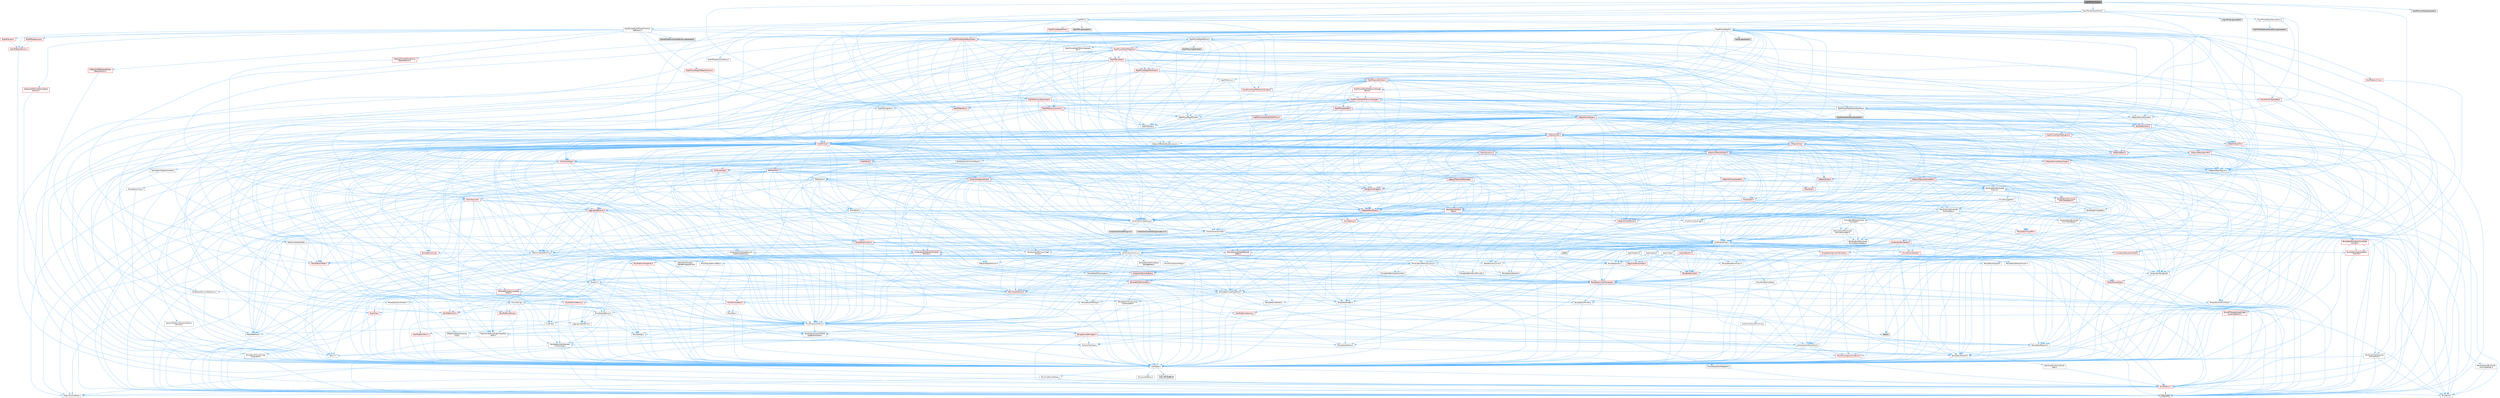 digraph "RigVMEnumNode.h"
{
 // INTERACTIVE_SVG=YES
 // LATEX_PDF_SIZE
  bgcolor="transparent";
  edge [fontname=Helvetica,fontsize=10,labelfontname=Helvetica,labelfontsize=10];
  node [fontname=Helvetica,fontsize=10,shape=box,height=0.2,width=0.4];
  Node1 [id="Node000001",label="RigVMEnumNode.h",height=0.2,width=0.4,color="gray40", fillcolor="grey60", style="filled", fontcolor="black",tooltip=" "];
  Node1 -> Node2 [id="edge1_Node000001_Node000002",color="steelblue1",style="solid",tooltip=" "];
  Node2 [id="Node000002",label="Containers/UnrealString.h",height=0.2,width=0.4,color="grey40", fillcolor="white", style="filled",URL="$d5/dba/UnrealString_8h.html",tooltip=" "];
  Node2 -> Node3 [id="edge2_Node000002_Node000003",color="steelblue1",style="solid",tooltip=" "];
  Node3 [id="Node000003",label="Containers/UnrealStringIncludes.h.inl",height=0.2,width=0.4,color="grey60", fillcolor="#E0E0E0", style="filled",tooltip=" "];
  Node2 -> Node4 [id="edge3_Node000002_Node000004",color="steelblue1",style="solid",tooltip=" "];
  Node4 [id="Node000004",label="Containers/UnrealString.h.inl",height=0.2,width=0.4,color="grey60", fillcolor="#E0E0E0", style="filled",tooltip=" "];
  Node2 -> Node5 [id="edge4_Node000002_Node000005",color="steelblue1",style="solid",tooltip=" "];
  Node5 [id="Node000005",label="Misc/StringFormatArg.h",height=0.2,width=0.4,color="grey40", fillcolor="white", style="filled",URL="$d2/d16/StringFormatArg_8h.html",tooltip=" "];
  Node5 -> Node6 [id="edge5_Node000005_Node000006",color="steelblue1",style="solid",tooltip=" "];
  Node6 [id="Node000006",label="Containers/ContainersFwd.h",height=0.2,width=0.4,color="grey40", fillcolor="white", style="filled",URL="$d4/d0a/ContainersFwd_8h.html",tooltip=" "];
  Node6 -> Node7 [id="edge6_Node000006_Node000007",color="steelblue1",style="solid",tooltip=" "];
  Node7 [id="Node000007",label="HAL/Platform.h",height=0.2,width=0.4,color="red", fillcolor="#FFF0F0", style="filled",URL="$d9/dd0/Platform_8h.html",tooltip=" "];
  Node7 -> Node8 [id="edge7_Node000007_Node000008",color="steelblue1",style="solid",tooltip=" "];
  Node8 [id="Node000008",label="Misc/Build.h",height=0.2,width=0.4,color="grey40", fillcolor="white", style="filled",URL="$d3/dbb/Build_8h.html",tooltip=" "];
  Node7 -> Node10 [id="edge8_Node000007_Node000010",color="steelblue1",style="solid",tooltip=" "];
  Node10 [id="Node000010",label="type_traits",height=0.2,width=0.4,color="grey60", fillcolor="#E0E0E0", style="filled",tooltip=" "];
  Node7 -> Node11 [id="edge9_Node000007_Node000011",color="steelblue1",style="solid",tooltip=" "];
  Node11 [id="Node000011",label="PreprocessorHelpers.h",height=0.2,width=0.4,color="grey40", fillcolor="white", style="filled",URL="$db/ddb/PreprocessorHelpers_8h.html",tooltip=" "];
  Node6 -> Node17 [id="edge10_Node000006_Node000017",color="steelblue1",style="solid",tooltip=" "];
  Node17 [id="Node000017",label="CoreTypes.h",height=0.2,width=0.4,color="grey40", fillcolor="white", style="filled",URL="$dc/dec/CoreTypes_8h.html",tooltip=" "];
  Node17 -> Node7 [id="edge11_Node000017_Node000007",color="steelblue1",style="solid",tooltip=" "];
  Node17 -> Node18 [id="edge12_Node000017_Node000018",color="steelblue1",style="solid",tooltip=" "];
  Node18 [id="Node000018",label="ProfilingDebugging\l/UMemoryDefines.h",height=0.2,width=0.4,color="grey40", fillcolor="white", style="filled",URL="$d2/da2/UMemoryDefines_8h.html",tooltip=" "];
  Node17 -> Node19 [id="edge13_Node000017_Node000019",color="steelblue1",style="solid",tooltip=" "];
  Node19 [id="Node000019",label="Misc/CoreMiscDefines.h",height=0.2,width=0.4,color="grey40", fillcolor="white", style="filled",URL="$da/d38/CoreMiscDefines_8h.html",tooltip=" "];
  Node19 -> Node7 [id="edge14_Node000019_Node000007",color="steelblue1",style="solid",tooltip=" "];
  Node19 -> Node11 [id="edge15_Node000019_Node000011",color="steelblue1",style="solid",tooltip=" "];
  Node17 -> Node20 [id="edge16_Node000017_Node000020",color="steelblue1",style="solid",tooltip=" "];
  Node20 [id="Node000020",label="Misc/CoreDefines.h",height=0.2,width=0.4,color="grey40", fillcolor="white", style="filled",URL="$d3/dd2/CoreDefines_8h.html",tooltip=" "];
  Node6 -> Node21 [id="edge17_Node000006_Node000021",color="steelblue1",style="solid",tooltip=" "];
  Node21 [id="Node000021",label="Traits/IsContiguousContainer.h",height=0.2,width=0.4,color="red", fillcolor="#FFF0F0", style="filled",URL="$d5/d3c/IsContiguousContainer_8h.html",tooltip=" "];
  Node21 -> Node17 [id="edge18_Node000021_Node000017",color="steelblue1",style="solid",tooltip=" "];
  Node1 -> Node24 [id="edge19_Node000001_Node000024",color="steelblue1",style="solid",tooltip=" "];
  Node24 [id="Node000024",label="Math/Color.h",height=0.2,width=0.4,color="grey40", fillcolor="white", style="filled",URL="$dd/dac/Color_8h.html",tooltip=" "];
  Node24 -> Node25 [id="edge20_Node000024_Node000025",color="steelblue1",style="solid",tooltip=" "];
  Node25 [id="Node000025",label="Containers/Array.h",height=0.2,width=0.4,color="grey40", fillcolor="white", style="filled",URL="$df/dd0/Array_8h.html",tooltip=" "];
  Node25 -> Node17 [id="edge21_Node000025_Node000017",color="steelblue1",style="solid",tooltip=" "];
  Node25 -> Node26 [id="edge22_Node000025_Node000026",color="steelblue1",style="solid",tooltip=" "];
  Node26 [id="Node000026",label="Misc/AssertionMacros.h",height=0.2,width=0.4,color="grey40", fillcolor="white", style="filled",URL="$d0/dfa/AssertionMacros_8h.html",tooltip=" "];
  Node26 -> Node17 [id="edge23_Node000026_Node000017",color="steelblue1",style="solid",tooltip=" "];
  Node26 -> Node7 [id="edge24_Node000026_Node000007",color="steelblue1",style="solid",tooltip=" "];
  Node26 -> Node27 [id="edge25_Node000026_Node000027",color="steelblue1",style="solid",tooltip=" "];
  Node27 [id="Node000027",label="HAL/PlatformMisc.h",height=0.2,width=0.4,color="red", fillcolor="#FFF0F0", style="filled",URL="$d0/df5/PlatformMisc_8h.html",tooltip=" "];
  Node27 -> Node17 [id="edge26_Node000027_Node000017",color="steelblue1",style="solid",tooltip=" "];
  Node26 -> Node11 [id="edge27_Node000026_Node000011",color="steelblue1",style="solid",tooltip=" "];
  Node26 -> Node59 [id="edge28_Node000026_Node000059",color="steelblue1",style="solid",tooltip=" "];
  Node59 [id="Node000059",label="Templates/EnableIf.h",height=0.2,width=0.4,color="grey40", fillcolor="white", style="filled",URL="$d7/d60/EnableIf_8h.html",tooltip=" "];
  Node59 -> Node17 [id="edge29_Node000059_Node000017",color="steelblue1",style="solid",tooltip=" "];
  Node26 -> Node60 [id="edge30_Node000026_Node000060",color="steelblue1",style="solid",tooltip=" "];
  Node60 [id="Node000060",label="Templates/IsArrayOrRefOf\lTypeByPredicate.h",height=0.2,width=0.4,color="grey40", fillcolor="white", style="filled",URL="$d6/da1/IsArrayOrRefOfTypeByPredicate_8h.html",tooltip=" "];
  Node60 -> Node17 [id="edge31_Node000060_Node000017",color="steelblue1",style="solid",tooltip=" "];
  Node26 -> Node61 [id="edge32_Node000026_Node000061",color="steelblue1",style="solid",tooltip=" "];
  Node61 [id="Node000061",label="Templates/IsValidVariadic\lFunctionArg.h",height=0.2,width=0.4,color="grey40", fillcolor="white", style="filled",URL="$d0/dc8/IsValidVariadicFunctionArg_8h.html",tooltip=" "];
  Node61 -> Node17 [id="edge33_Node000061_Node000017",color="steelblue1",style="solid",tooltip=" "];
  Node61 -> Node62 [id="edge34_Node000061_Node000062",color="steelblue1",style="solid",tooltip=" "];
  Node62 [id="Node000062",label="IsEnum.h",height=0.2,width=0.4,color="grey40", fillcolor="white", style="filled",URL="$d4/de5/IsEnum_8h.html",tooltip=" "];
  Node61 -> Node10 [id="edge35_Node000061_Node000010",color="steelblue1",style="solid",tooltip=" "];
  Node26 -> Node63 [id="edge36_Node000026_Node000063",color="steelblue1",style="solid",tooltip=" "];
  Node63 [id="Node000063",label="Traits/IsCharEncodingCompatible\lWith.h",height=0.2,width=0.4,color="grey40", fillcolor="white", style="filled",URL="$df/dd1/IsCharEncodingCompatibleWith_8h.html",tooltip=" "];
  Node63 -> Node10 [id="edge37_Node000063_Node000010",color="steelblue1",style="solid",tooltip=" "];
  Node63 -> Node64 [id="edge38_Node000063_Node000064",color="steelblue1",style="solid",tooltip=" "];
  Node64 [id="Node000064",label="Traits/IsCharType.h",height=0.2,width=0.4,color="grey40", fillcolor="white", style="filled",URL="$db/d51/IsCharType_8h.html",tooltip=" "];
  Node64 -> Node17 [id="edge39_Node000064_Node000017",color="steelblue1",style="solid",tooltip=" "];
  Node26 -> Node65 [id="edge40_Node000026_Node000065",color="steelblue1",style="solid",tooltip=" "];
  Node65 [id="Node000065",label="Misc/VarArgs.h",height=0.2,width=0.4,color="grey40", fillcolor="white", style="filled",URL="$d5/d6f/VarArgs_8h.html",tooltip=" "];
  Node65 -> Node17 [id="edge41_Node000065_Node000017",color="steelblue1",style="solid",tooltip=" "];
  Node26 -> Node66 [id="edge42_Node000026_Node000066",color="steelblue1",style="solid",tooltip=" "];
  Node66 [id="Node000066",label="String/FormatStringSan.h",height=0.2,width=0.4,color="red", fillcolor="#FFF0F0", style="filled",URL="$d3/d8b/FormatStringSan_8h.html",tooltip=" "];
  Node66 -> Node10 [id="edge43_Node000066_Node000010",color="steelblue1",style="solid",tooltip=" "];
  Node66 -> Node17 [id="edge44_Node000066_Node000017",color="steelblue1",style="solid",tooltip=" "];
  Node66 -> Node67 [id="edge45_Node000066_Node000067",color="steelblue1",style="solid",tooltip=" "];
  Node67 [id="Node000067",label="Templates/Requires.h",height=0.2,width=0.4,color="grey40", fillcolor="white", style="filled",URL="$dc/d96/Requires_8h.html",tooltip=" "];
  Node67 -> Node59 [id="edge46_Node000067_Node000059",color="steelblue1",style="solid",tooltip=" "];
  Node67 -> Node10 [id="edge47_Node000067_Node000010",color="steelblue1",style="solid",tooltip=" "];
  Node66 -> Node68 [id="edge48_Node000066_Node000068",color="steelblue1",style="solid",tooltip=" "];
  Node68 [id="Node000068",label="Templates/Identity.h",height=0.2,width=0.4,color="grey40", fillcolor="white", style="filled",URL="$d0/dd5/Identity_8h.html",tooltip=" "];
  Node66 -> Node61 [id="edge49_Node000066_Node000061",color="steelblue1",style="solid",tooltip=" "];
  Node66 -> Node64 [id="edge50_Node000066_Node000064",color="steelblue1",style="solid",tooltip=" "];
  Node66 -> Node6 [id="edge51_Node000066_Node000006",color="steelblue1",style="solid",tooltip=" "];
  Node26 -> Node72 [id="edge52_Node000026_Node000072",color="steelblue1",style="solid",tooltip=" "];
  Node72 [id="Node000072",label="atomic",height=0.2,width=0.4,color="grey60", fillcolor="#E0E0E0", style="filled",tooltip=" "];
  Node25 -> Node73 [id="edge53_Node000025_Node000073",color="steelblue1",style="solid",tooltip=" "];
  Node73 [id="Node000073",label="Misc/IntrusiveUnsetOptional\lState.h",height=0.2,width=0.4,color="red", fillcolor="#FFF0F0", style="filled",URL="$d2/d0a/IntrusiveUnsetOptionalState_8h.html",tooltip=" "];
  Node25 -> Node75 [id="edge54_Node000025_Node000075",color="steelblue1",style="solid",tooltip=" "];
  Node75 [id="Node000075",label="Misc/ReverseIterate.h",height=0.2,width=0.4,color="red", fillcolor="#FFF0F0", style="filled",URL="$db/de3/ReverseIterate_8h.html",tooltip=" "];
  Node75 -> Node7 [id="edge55_Node000075_Node000007",color="steelblue1",style="solid",tooltip=" "];
  Node25 -> Node77 [id="edge56_Node000025_Node000077",color="steelblue1",style="solid",tooltip=" "];
  Node77 [id="Node000077",label="HAL/UnrealMemory.h",height=0.2,width=0.4,color="red", fillcolor="#FFF0F0", style="filled",URL="$d9/d96/UnrealMemory_8h.html",tooltip=" "];
  Node77 -> Node17 [id="edge57_Node000077_Node000017",color="steelblue1",style="solid",tooltip=" "];
  Node77 -> Node81 [id="edge58_Node000077_Node000081",color="steelblue1",style="solid",tooltip=" "];
  Node81 [id="Node000081",label="HAL/MemoryBase.h",height=0.2,width=0.4,color="red", fillcolor="#FFF0F0", style="filled",URL="$d6/d9f/MemoryBase_8h.html",tooltip=" "];
  Node81 -> Node17 [id="edge59_Node000081_Node000017",color="steelblue1",style="solid",tooltip=" "];
  Node81 -> Node52 [id="edge60_Node000081_Node000052",color="steelblue1",style="solid",tooltip=" "];
  Node52 [id="Node000052",label="HAL/PlatformAtomics.h",height=0.2,width=0.4,color="red", fillcolor="#FFF0F0", style="filled",URL="$d3/d36/PlatformAtomics_8h.html",tooltip=" "];
  Node52 -> Node17 [id="edge61_Node000052_Node000017",color="steelblue1",style="solid",tooltip=" "];
  Node81 -> Node35 [id="edge62_Node000081_Node000035",color="steelblue1",style="solid",tooltip=" "];
  Node35 [id="Node000035",label="HAL/PlatformCrt.h",height=0.2,width=0.4,color="red", fillcolor="#FFF0F0", style="filled",URL="$d8/d75/PlatformCrt_8h.html",tooltip=" "];
  Node81 -> Node82 [id="edge63_Node000081_Node000082",color="steelblue1",style="solid",tooltip=" "];
  Node82 [id="Node000082",label="Misc/Exec.h",height=0.2,width=0.4,color="grey40", fillcolor="white", style="filled",URL="$de/ddb/Exec_8h.html",tooltip=" "];
  Node82 -> Node17 [id="edge64_Node000082_Node000017",color="steelblue1",style="solid",tooltip=" "];
  Node82 -> Node26 [id="edge65_Node000082_Node000026",color="steelblue1",style="solid",tooltip=" "];
  Node81 -> Node83 [id="edge66_Node000081_Node000083",color="steelblue1",style="solid",tooltip=" "];
  Node83 [id="Node000083",label="Misc/OutputDevice.h",height=0.2,width=0.4,color="grey40", fillcolor="white", style="filled",URL="$d7/d32/OutputDevice_8h.html",tooltip=" "];
  Node83 -> Node31 [id="edge67_Node000083_Node000031",color="steelblue1",style="solid",tooltip=" "];
  Node31 [id="Node000031",label="CoreFwd.h",height=0.2,width=0.4,color="grey40", fillcolor="white", style="filled",URL="$d1/d1e/CoreFwd_8h.html",tooltip=" "];
  Node31 -> Node17 [id="edge68_Node000031_Node000017",color="steelblue1",style="solid",tooltip=" "];
  Node31 -> Node6 [id="edge69_Node000031_Node000006",color="steelblue1",style="solid",tooltip=" "];
  Node31 -> Node32 [id="edge70_Node000031_Node000032",color="steelblue1",style="solid",tooltip=" "];
  Node32 [id="Node000032",label="Math/MathFwd.h",height=0.2,width=0.4,color="grey40", fillcolor="white", style="filled",URL="$d2/d10/MathFwd_8h.html",tooltip=" "];
  Node32 -> Node7 [id="edge71_Node000032_Node000007",color="steelblue1",style="solid",tooltip=" "];
  Node31 -> Node33 [id="edge72_Node000031_Node000033",color="steelblue1",style="solid",tooltip=" "];
  Node33 [id="Node000033",label="UObject/UObjectHierarchy\lFwd.h",height=0.2,width=0.4,color="grey40", fillcolor="white", style="filled",URL="$d3/d13/UObjectHierarchyFwd_8h.html",tooltip=" "];
  Node83 -> Node17 [id="edge73_Node000083_Node000017",color="steelblue1",style="solid",tooltip=" "];
  Node83 -> Node84 [id="edge74_Node000083_Node000084",color="steelblue1",style="solid",tooltip=" "];
  Node84 [id="Node000084",label="Logging/LogVerbosity.h",height=0.2,width=0.4,color="grey40", fillcolor="white", style="filled",URL="$d2/d8f/LogVerbosity_8h.html",tooltip=" "];
  Node84 -> Node17 [id="edge75_Node000084_Node000017",color="steelblue1",style="solid",tooltip=" "];
  Node83 -> Node65 [id="edge76_Node000083_Node000065",color="steelblue1",style="solid",tooltip=" "];
  Node83 -> Node60 [id="edge77_Node000083_Node000060",color="steelblue1",style="solid",tooltip=" "];
  Node83 -> Node61 [id="edge78_Node000083_Node000061",color="steelblue1",style="solid",tooltip=" "];
  Node83 -> Node63 [id="edge79_Node000083_Node000063",color="steelblue1",style="solid",tooltip=" "];
  Node77 -> Node94 [id="edge80_Node000077_Node000094",color="steelblue1",style="solid",tooltip=" "];
  Node94 [id="Node000094",label="HAL/PlatformMemory.h",height=0.2,width=0.4,color="red", fillcolor="#FFF0F0", style="filled",URL="$de/d68/PlatformMemory_8h.html",tooltip=" "];
  Node94 -> Node17 [id="edge81_Node000094_Node000017",color="steelblue1",style="solid",tooltip=" "];
  Node77 -> Node97 [id="edge82_Node000077_Node000097",color="steelblue1",style="solid",tooltip=" "];
  Node97 [id="Node000097",label="Templates/IsPointer.h",height=0.2,width=0.4,color="grey40", fillcolor="white", style="filled",URL="$d7/d05/IsPointer_8h.html",tooltip=" "];
  Node97 -> Node17 [id="edge83_Node000097_Node000017",color="steelblue1",style="solid",tooltip=" "];
  Node25 -> Node98 [id="edge84_Node000025_Node000098",color="steelblue1",style="solid",tooltip=" "];
  Node98 [id="Node000098",label="Templates/UnrealTypeTraits.h",height=0.2,width=0.4,color="grey40", fillcolor="white", style="filled",URL="$d2/d2d/UnrealTypeTraits_8h.html",tooltip=" "];
  Node98 -> Node17 [id="edge85_Node000098_Node000017",color="steelblue1",style="solid",tooltip=" "];
  Node98 -> Node97 [id="edge86_Node000098_Node000097",color="steelblue1",style="solid",tooltip=" "];
  Node98 -> Node26 [id="edge87_Node000098_Node000026",color="steelblue1",style="solid",tooltip=" "];
  Node98 -> Node90 [id="edge88_Node000098_Node000090",color="steelblue1",style="solid",tooltip=" "];
  Node90 [id="Node000090",label="Templates/AndOrNot.h",height=0.2,width=0.4,color="grey40", fillcolor="white", style="filled",URL="$db/d0a/AndOrNot_8h.html",tooltip=" "];
  Node90 -> Node17 [id="edge89_Node000090_Node000017",color="steelblue1",style="solid",tooltip=" "];
  Node98 -> Node59 [id="edge90_Node000098_Node000059",color="steelblue1",style="solid",tooltip=" "];
  Node98 -> Node99 [id="edge91_Node000098_Node000099",color="steelblue1",style="solid",tooltip=" "];
  Node99 [id="Node000099",label="Templates/IsArithmetic.h",height=0.2,width=0.4,color="grey40", fillcolor="white", style="filled",URL="$d2/d5d/IsArithmetic_8h.html",tooltip=" "];
  Node99 -> Node17 [id="edge92_Node000099_Node000017",color="steelblue1",style="solid",tooltip=" "];
  Node98 -> Node62 [id="edge93_Node000098_Node000062",color="steelblue1",style="solid",tooltip=" "];
  Node98 -> Node100 [id="edge94_Node000098_Node000100",color="steelblue1",style="solid",tooltip=" "];
  Node100 [id="Node000100",label="Templates/Models.h",height=0.2,width=0.4,color="grey40", fillcolor="white", style="filled",URL="$d3/d0c/Models_8h.html",tooltip=" "];
  Node100 -> Node68 [id="edge95_Node000100_Node000068",color="steelblue1",style="solid",tooltip=" "];
  Node98 -> Node101 [id="edge96_Node000098_Node000101",color="steelblue1",style="solid",tooltip=" "];
  Node101 [id="Node000101",label="Templates/IsPODType.h",height=0.2,width=0.4,color="grey40", fillcolor="white", style="filled",URL="$d7/db1/IsPODType_8h.html",tooltip=" "];
  Node101 -> Node17 [id="edge97_Node000101_Node000017",color="steelblue1",style="solid",tooltip=" "];
  Node98 -> Node102 [id="edge98_Node000098_Node000102",color="steelblue1",style="solid",tooltip=" "];
  Node102 [id="Node000102",label="Templates/IsUECoreType.h",height=0.2,width=0.4,color="grey40", fillcolor="white", style="filled",URL="$d1/db8/IsUECoreType_8h.html",tooltip=" "];
  Node102 -> Node17 [id="edge99_Node000102_Node000017",color="steelblue1",style="solid",tooltip=" "];
  Node102 -> Node10 [id="edge100_Node000102_Node000010",color="steelblue1",style="solid",tooltip=" "];
  Node98 -> Node91 [id="edge101_Node000098_Node000091",color="steelblue1",style="solid",tooltip=" "];
  Node91 [id="Node000091",label="Templates/IsTriviallyCopy\lConstructible.h",height=0.2,width=0.4,color="grey40", fillcolor="white", style="filled",URL="$d3/d78/IsTriviallyCopyConstructible_8h.html",tooltip=" "];
  Node91 -> Node17 [id="edge102_Node000091_Node000017",color="steelblue1",style="solid",tooltip=" "];
  Node91 -> Node10 [id="edge103_Node000091_Node000010",color="steelblue1",style="solid",tooltip=" "];
  Node25 -> Node103 [id="edge104_Node000025_Node000103",color="steelblue1",style="solid",tooltip=" "];
  Node103 [id="Node000103",label="Templates/UnrealTemplate.h",height=0.2,width=0.4,color="red", fillcolor="#FFF0F0", style="filled",URL="$d4/d24/UnrealTemplate_8h.html",tooltip=" "];
  Node103 -> Node17 [id="edge105_Node000103_Node000017",color="steelblue1",style="solid",tooltip=" "];
  Node103 -> Node97 [id="edge106_Node000103_Node000097",color="steelblue1",style="solid",tooltip=" "];
  Node103 -> Node77 [id="edge107_Node000103_Node000077",color="steelblue1",style="solid",tooltip=" "];
  Node103 -> Node98 [id="edge108_Node000103_Node000098",color="steelblue1",style="solid",tooltip=" "];
  Node103 -> Node106 [id="edge109_Node000103_Node000106",color="steelblue1",style="solid",tooltip=" "];
  Node106 [id="Node000106",label="Templates/RemoveReference.h",height=0.2,width=0.4,color="grey40", fillcolor="white", style="filled",URL="$da/dbe/RemoveReference_8h.html",tooltip=" "];
  Node106 -> Node17 [id="edge110_Node000106_Node000017",color="steelblue1",style="solid",tooltip=" "];
  Node103 -> Node67 [id="edge111_Node000103_Node000067",color="steelblue1",style="solid",tooltip=" "];
  Node103 -> Node107 [id="edge112_Node000103_Node000107",color="steelblue1",style="solid",tooltip=" "];
  Node107 [id="Node000107",label="Templates/TypeCompatible\lBytes.h",height=0.2,width=0.4,color="red", fillcolor="#FFF0F0", style="filled",URL="$df/d0a/TypeCompatibleBytes_8h.html",tooltip=" "];
  Node107 -> Node17 [id="edge113_Node000107_Node000017",color="steelblue1",style="solid",tooltip=" "];
  Node107 -> Node10 [id="edge114_Node000107_Node000010",color="steelblue1",style="solid",tooltip=" "];
  Node103 -> Node68 [id="edge115_Node000103_Node000068",color="steelblue1",style="solid",tooltip=" "];
  Node103 -> Node21 [id="edge116_Node000103_Node000021",color="steelblue1",style="solid",tooltip=" "];
  Node103 -> Node10 [id="edge117_Node000103_Node000010",color="steelblue1",style="solid",tooltip=" "];
  Node25 -> Node109 [id="edge118_Node000025_Node000109",color="steelblue1",style="solid",tooltip=" "];
  Node109 [id="Node000109",label="Containers/AllowShrinking.h",height=0.2,width=0.4,color="grey40", fillcolor="white", style="filled",URL="$d7/d1a/AllowShrinking_8h.html",tooltip=" "];
  Node109 -> Node17 [id="edge119_Node000109_Node000017",color="steelblue1",style="solid",tooltip=" "];
  Node25 -> Node110 [id="edge120_Node000025_Node000110",color="steelblue1",style="solid",tooltip=" "];
  Node110 [id="Node000110",label="Containers/ContainerAllocation\lPolicies.h",height=0.2,width=0.4,color="red", fillcolor="#FFF0F0", style="filled",URL="$d7/dff/ContainerAllocationPolicies_8h.html",tooltip=" "];
  Node110 -> Node17 [id="edge121_Node000110_Node000017",color="steelblue1",style="solid",tooltip=" "];
  Node110 -> Node110 [id="edge122_Node000110_Node000110",color="steelblue1",style="solid",tooltip=" "];
  Node110 -> Node112 [id="edge123_Node000110_Node000112",color="steelblue1",style="solid",tooltip=" "];
  Node112 [id="Node000112",label="HAL/PlatformMath.h",height=0.2,width=0.4,color="red", fillcolor="#FFF0F0", style="filled",URL="$dc/d53/PlatformMath_8h.html",tooltip=" "];
  Node112 -> Node17 [id="edge124_Node000112_Node000017",color="steelblue1",style="solid",tooltip=" "];
  Node110 -> Node77 [id="edge125_Node000110_Node000077",color="steelblue1",style="solid",tooltip=" "];
  Node110 -> Node45 [id="edge126_Node000110_Node000045",color="steelblue1",style="solid",tooltip=" "];
  Node45 [id="Node000045",label="Math/NumericLimits.h",height=0.2,width=0.4,color="grey40", fillcolor="white", style="filled",URL="$df/d1b/NumericLimits_8h.html",tooltip=" "];
  Node45 -> Node17 [id="edge127_Node000045_Node000017",color="steelblue1",style="solid",tooltip=" "];
  Node110 -> Node26 [id="edge128_Node000110_Node000026",color="steelblue1",style="solid",tooltip=" "];
  Node110 -> Node120 [id="edge129_Node000110_Node000120",color="steelblue1",style="solid",tooltip=" "];
  Node120 [id="Node000120",label="Templates/IsPolymorphic.h",height=0.2,width=0.4,color="grey40", fillcolor="white", style="filled",URL="$dc/d20/IsPolymorphic_8h.html",tooltip=" "];
  Node110 -> Node121 [id="edge130_Node000110_Node000121",color="steelblue1",style="solid",tooltip=" "];
  Node121 [id="Node000121",label="Templates/MemoryOps.h",height=0.2,width=0.4,color="red", fillcolor="#FFF0F0", style="filled",URL="$db/dea/MemoryOps_8h.html",tooltip=" "];
  Node121 -> Node17 [id="edge131_Node000121_Node000017",color="steelblue1",style="solid",tooltip=" "];
  Node121 -> Node77 [id="edge132_Node000121_Node000077",color="steelblue1",style="solid",tooltip=" "];
  Node121 -> Node92 [id="edge133_Node000121_Node000092",color="steelblue1",style="solid",tooltip=" "];
  Node92 [id="Node000092",label="Templates/IsTriviallyCopy\lAssignable.h",height=0.2,width=0.4,color="grey40", fillcolor="white", style="filled",URL="$d2/df2/IsTriviallyCopyAssignable_8h.html",tooltip=" "];
  Node92 -> Node17 [id="edge134_Node000092_Node000017",color="steelblue1",style="solid",tooltip=" "];
  Node92 -> Node10 [id="edge135_Node000092_Node000010",color="steelblue1",style="solid",tooltip=" "];
  Node121 -> Node91 [id="edge136_Node000121_Node000091",color="steelblue1",style="solid",tooltip=" "];
  Node121 -> Node67 [id="edge137_Node000121_Node000067",color="steelblue1",style="solid",tooltip=" "];
  Node121 -> Node98 [id="edge138_Node000121_Node000098",color="steelblue1",style="solid",tooltip=" "];
  Node121 -> Node10 [id="edge139_Node000121_Node000010",color="steelblue1",style="solid",tooltip=" "];
  Node110 -> Node107 [id="edge140_Node000110_Node000107",color="steelblue1",style="solid",tooltip=" "];
  Node110 -> Node10 [id="edge141_Node000110_Node000010",color="steelblue1",style="solid",tooltip=" "];
  Node25 -> Node122 [id="edge142_Node000025_Node000122",color="steelblue1",style="solid",tooltip=" "];
  Node122 [id="Node000122",label="Containers/ContainerElement\lTypeCompatibility.h",height=0.2,width=0.4,color="grey40", fillcolor="white", style="filled",URL="$df/ddf/ContainerElementTypeCompatibility_8h.html",tooltip=" "];
  Node122 -> Node17 [id="edge143_Node000122_Node000017",color="steelblue1",style="solid",tooltip=" "];
  Node122 -> Node98 [id="edge144_Node000122_Node000098",color="steelblue1",style="solid",tooltip=" "];
  Node25 -> Node123 [id="edge145_Node000025_Node000123",color="steelblue1",style="solid",tooltip=" "];
  Node123 [id="Node000123",label="Serialization/Archive.h",height=0.2,width=0.4,color="grey40", fillcolor="white", style="filled",URL="$d7/d3b/Archive_8h.html",tooltip=" "];
  Node123 -> Node31 [id="edge146_Node000123_Node000031",color="steelblue1",style="solid",tooltip=" "];
  Node123 -> Node17 [id="edge147_Node000123_Node000017",color="steelblue1",style="solid",tooltip=" "];
  Node123 -> Node124 [id="edge148_Node000123_Node000124",color="steelblue1",style="solid",tooltip=" "];
  Node124 [id="Node000124",label="HAL/PlatformProperties.h",height=0.2,width=0.4,color="red", fillcolor="#FFF0F0", style="filled",URL="$d9/db0/PlatformProperties_8h.html",tooltip=" "];
  Node124 -> Node17 [id="edge149_Node000124_Node000017",color="steelblue1",style="solid",tooltip=" "];
  Node123 -> Node127 [id="edge150_Node000123_Node000127",color="steelblue1",style="solid",tooltip=" "];
  Node127 [id="Node000127",label="Internationalization\l/TextNamespaceFwd.h",height=0.2,width=0.4,color="grey40", fillcolor="white", style="filled",URL="$d8/d97/TextNamespaceFwd_8h.html",tooltip=" "];
  Node127 -> Node17 [id="edge151_Node000127_Node000017",color="steelblue1",style="solid",tooltip=" "];
  Node123 -> Node32 [id="edge152_Node000123_Node000032",color="steelblue1",style="solid",tooltip=" "];
  Node123 -> Node26 [id="edge153_Node000123_Node000026",color="steelblue1",style="solid",tooltip=" "];
  Node123 -> Node8 [id="edge154_Node000123_Node000008",color="steelblue1",style="solid",tooltip=" "];
  Node123 -> Node46 [id="edge155_Node000123_Node000046",color="steelblue1",style="solid",tooltip=" "];
  Node46 [id="Node000046",label="Misc/CompressionFlags.h",height=0.2,width=0.4,color="grey40", fillcolor="white", style="filled",URL="$d9/d76/CompressionFlags_8h.html",tooltip=" "];
  Node123 -> Node128 [id="edge156_Node000123_Node000128",color="steelblue1",style="solid",tooltip=" "];
  Node128 [id="Node000128",label="Misc/EngineVersionBase.h",height=0.2,width=0.4,color="grey40", fillcolor="white", style="filled",URL="$d5/d2b/EngineVersionBase_8h.html",tooltip=" "];
  Node128 -> Node17 [id="edge157_Node000128_Node000017",color="steelblue1",style="solid",tooltip=" "];
  Node123 -> Node65 [id="edge158_Node000123_Node000065",color="steelblue1",style="solid",tooltip=" "];
  Node123 -> Node129 [id="edge159_Node000123_Node000129",color="steelblue1",style="solid",tooltip=" "];
  Node129 [id="Node000129",label="Serialization/ArchiveCook\lData.h",height=0.2,width=0.4,color="grey40", fillcolor="white", style="filled",URL="$dc/db6/ArchiveCookData_8h.html",tooltip=" "];
  Node129 -> Node7 [id="edge160_Node000129_Node000007",color="steelblue1",style="solid",tooltip=" "];
  Node123 -> Node130 [id="edge161_Node000123_Node000130",color="steelblue1",style="solid",tooltip=" "];
  Node130 [id="Node000130",label="Serialization/ArchiveSave\lPackageData.h",height=0.2,width=0.4,color="grey40", fillcolor="white", style="filled",URL="$d1/d37/ArchiveSavePackageData_8h.html",tooltip=" "];
  Node123 -> Node59 [id="edge162_Node000123_Node000059",color="steelblue1",style="solid",tooltip=" "];
  Node123 -> Node60 [id="edge163_Node000123_Node000060",color="steelblue1",style="solid",tooltip=" "];
  Node123 -> Node131 [id="edge164_Node000123_Node000131",color="steelblue1",style="solid",tooltip=" "];
  Node131 [id="Node000131",label="Templates/IsEnumClass.h",height=0.2,width=0.4,color="grey40", fillcolor="white", style="filled",URL="$d7/d15/IsEnumClass_8h.html",tooltip=" "];
  Node131 -> Node17 [id="edge165_Node000131_Node000017",color="steelblue1",style="solid",tooltip=" "];
  Node131 -> Node90 [id="edge166_Node000131_Node000090",color="steelblue1",style="solid",tooltip=" "];
  Node123 -> Node117 [id="edge167_Node000123_Node000117",color="steelblue1",style="solid",tooltip=" "];
  Node117 [id="Node000117",label="Templates/IsSigned.h",height=0.2,width=0.4,color="grey40", fillcolor="white", style="filled",URL="$d8/dd8/IsSigned_8h.html",tooltip=" "];
  Node117 -> Node17 [id="edge168_Node000117_Node000017",color="steelblue1",style="solid",tooltip=" "];
  Node123 -> Node61 [id="edge169_Node000123_Node000061",color="steelblue1",style="solid",tooltip=" "];
  Node123 -> Node103 [id="edge170_Node000123_Node000103",color="steelblue1",style="solid",tooltip=" "];
  Node123 -> Node63 [id="edge171_Node000123_Node000063",color="steelblue1",style="solid",tooltip=" "];
  Node123 -> Node132 [id="edge172_Node000123_Node000132",color="steelblue1",style="solid",tooltip=" "];
  Node132 [id="Node000132",label="UObject/ObjectVersion.h",height=0.2,width=0.4,color="grey40", fillcolor="white", style="filled",URL="$da/d63/ObjectVersion_8h.html",tooltip=" "];
  Node132 -> Node17 [id="edge173_Node000132_Node000017",color="steelblue1",style="solid",tooltip=" "];
  Node25 -> Node133 [id="edge174_Node000025_Node000133",color="steelblue1",style="solid",tooltip=" "];
  Node133 [id="Node000133",label="Serialization/MemoryImage\lWriter.h",height=0.2,width=0.4,color="grey40", fillcolor="white", style="filled",URL="$d0/d08/MemoryImageWriter_8h.html",tooltip=" "];
  Node133 -> Node17 [id="edge175_Node000133_Node000017",color="steelblue1",style="solid",tooltip=" "];
  Node133 -> Node134 [id="edge176_Node000133_Node000134",color="steelblue1",style="solid",tooltip=" "];
  Node134 [id="Node000134",label="Serialization/MemoryLayout.h",height=0.2,width=0.4,color="grey40", fillcolor="white", style="filled",URL="$d7/d66/MemoryLayout_8h.html",tooltip=" "];
  Node134 -> Node135 [id="edge177_Node000134_Node000135",color="steelblue1",style="solid",tooltip=" "];
  Node135 [id="Node000135",label="Concepts/StaticClassProvider.h",height=0.2,width=0.4,color="grey40", fillcolor="white", style="filled",URL="$dd/d83/StaticClassProvider_8h.html",tooltip=" "];
  Node134 -> Node136 [id="edge178_Node000134_Node000136",color="steelblue1",style="solid",tooltip=" "];
  Node136 [id="Node000136",label="Concepts/StaticStructProvider.h",height=0.2,width=0.4,color="grey40", fillcolor="white", style="filled",URL="$d5/d77/StaticStructProvider_8h.html",tooltip=" "];
  Node134 -> Node137 [id="edge179_Node000134_Node000137",color="steelblue1",style="solid",tooltip=" "];
  Node137 [id="Node000137",label="Containers/EnumAsByte.h",height=0.2,width=0.4,color="red", fillcolor="#FFF0F0", style="filled",URL="$d6/d9a/EnumAsByte_8h.html",tooltip=" "];
  Node137 -> Node17 [id="edge180_Node000137_Node000017",color="steelblue1",style="solid",tooltip=" "];
  Node137 -> Node101 [id="edge181_Node000137_Node000101",color="steelblue1",style="solid",tooltip=" "];
  Node134 -> Node29 [id="edge182_Node000134_Node000029",color="steelblue1",style="solid",tooltip=" "];
  Node29 [id="Node000029",label="Containers/StringFwd.h",height=0.2,width=0.4,color="grey40", fillcolor="white", style="filled",URL="$df/d37/StringFwd_8h.html",tooltip=" "];
  Node29 -> Node17 [id="edge183_Node000029_Node000017",color="steelblue1",style="solid",tooltip=" "];
  Node29 -> Node30 [id="edge184_Node000029_Node000030",color="steelblue1",style="solid",tooltip=" "];
  Node30 [id="Node000030",label="Traits/ElementType.h",height=0.2,width=0.4,color="red", fillcolor="#FFF0F0", style="filled",URL="$d5/d4f/ElementType_8h.html",tooltip=" "];
  Node30 -> Node7 [id="edge185_Node000030_Node000007",color="steelblue1",style="solid",tooltip=" "];
  Node30 -> Node10 [id="edge186_Node000030_Node000010",color="steelblue1",style="solid",tooltip=" "];
  Node29 -> Node21 [id="edge187_Node000029_Node000021",color="steelblue1",style="solid",tooltip=" "];
  Node134 -> Node77 [id="edge188_Node000134_Node000077",color="steelblue1",style="solid",tooltip=" "];
  Node134 -> Node145 [id="edge189_Node000134_Node000145",color="steelblue1",style="solid",tooltip=" "];
  Node145 [id="Node000145",label="Misc/DelayedAutoRegister.h",height=0.2,width=0.4,color="grey40", fillcolor="white", style="filled",URL="$d1/dda/DelayedAutoRegister_8h.html",tooltip=" "];
  Node145 -> Node7 [id="edge190_Node000145_Node000007",color="steelblue1",style="solid",tooltip=" "];
  Node134 -> Node59 [id="edge191_Node000134_Node000059",color="steelblue1",style="solid",tooltip=" "];
  Node134 -> Node146 [id="edge192_Node000134_Node000146",color="steelblue1",style="solid",tooltip=" "];
  Node146 [id="Node000146",label="Templates/IsAbstract.h",height=0.2,width=0.4,color="grey40", fillcolor="white", style="filled",URL="$d8/db7/IsAbstract_8h.html",tooltip=" "];
  Node134 -> Node120 [id="edge193_Node000134_Node000120",color="steelblue1",style="solid",tooltip=" "];
  Node134 -> Node100 [id="edge194_Node000134_Node000100",color="steelblue1",style="solid",tooltip=" "];
  Node134 -> Node103 [id="edge195_Node000134_Node000103",color="steelblue1",style="solid",tooltip=" "];
  Node25 -> Node147 [id="edge196_Node000025_Node000147",color="steelblue1",style="solid",tooltip=" "];
  Node147 [id="Node000147",label="Algo/Heapify.h",height=0.2,width=0.4,color="grey40", fillcolor="white", style="filled",URL="$d0/d2a/Heapify_8h.html",tooltip=" "];
  Node147 -> Node148 [id="edge197_Node000147_Node000148",color="steelblue1",style="solid",tooltip=" "];
  Node148 [id="Node000148",label="Algo/Impl/BinaryHeap.h",height=0.2,width=0.4,color="red", fillcolor="#FFF0F0", style="filled",URL="$d7/da3/Algo_2Impl_2BinaryHeap_8h.html",tooltip=" "];
  Node148 -> Node149 [id="edge198_Node000148_Node000149",color="steelblue1",style="solid",tooltip=" "];
  Node149 [id="Node000149",label="Templates/Invoke.h",height=0.2,width=0.4,color="red", fillcolor="#FFF0F0", style="filled",URL="$d7/deb/Invoke_8h.html",tooltip=" "];
  Node149 -> Node17 [id="edge199_Node000149_Node000017",color="steelblue1",style="solid",tooltip=" "];
  Node149 -> Node103 [id="edge200_Node000149_Node000103",color="steelblue1",style="solid",tooltip=" "];
  Node149 -> Node10 [id="edge201_Node000149_Node000010",color="steelblue1",style="solid",tooltip=" "];
  Node148 -> Node10 [id="edge202_Node000148_Node000010",color="steelblue1",style="solid",tooltip=" "];
  Node147 -> Node153 [id="edge203_Node000147_Node000153",color="steelblue1",style="solid",tooltip=" "];
  Node153 [id="Node000153",label="Templates/IdentityFunctor.h",height=0.2,width=0.4,color="grey40", fillcolor="white", style="filled",URL="$d7/d2e/IdentityFunctor_8h.html",tooltip=" "];
  Node153 -> Node7 [id="edge204_Node000153_Node000007",color="steelblue1",style="solid",tooltip=" "];
  Node147 -> Node149 [id="edge205_Node000147_Node000149",color="steelblue1",style="solid",tooltip=" "];
  Node147 -> Node154 [id="edge206_Node000147_Node000154",color="steelblue1",style="solid",tooltip=" "];
  Node154 [id="Node000154",label="Templates/Less.h",height=0.2,width=0.4,color="grey40", fillcolor="white", style="filled",URL="$de/dc8/Less_8h.html",tooltip=" "];
  Node154 -> Node17 [id="edge207_Node000154_Node000017",color="steelblue1",style="solid",tooltip=" "];
  Node154 -> Node103 [id="edge208_Node000154_Node000103",color="steelblue1",style="solid",tooltip=" "];
  Node147 -> Node103 [id="edge209_Node000147_Node000103",color="steelblue1",style="solid",tooltip=" "];
  Node25 -> Node155 [id="edge210_Node000025_Node000155",color="steelblue1",style="solid",tooltip=" "];
  Node155 [id="Node000155",label="Algo/HeapSort.h",height=0.2,width=0.4,color="grey40", fillcolor="white", style="filled",URL="$d3/d92/HeapSort_8h.html",tooltip=" "];
  Node155 -> Node148 [id="edge211_Node000155_Node000148",color="steelblue1",style="solid",tooltip=" "];
  Node155 -> Node153 [id="edge212_Node000155_Node000153",color="steelblue1",style="solid",tooltip=" "];
  Node155 -> Node154 [id="edge213_Node000155_Node000154",color="steelblue1",style="solid",tooltip=" "];
  Node155 -> Node103 [id="edge214_Node000155_Node000103",color="steelblue1",style="solid",tooltip=" "];
  Node25 -> Node156 [id="edge215_Node000025_Node000156",color="steelblue1",style="solid",tooltip=" "];
  Node156 [id="Node000156",label="Algo/IsHeap.h",height=0.2,width=0.4,color="grey40", fillcolor="white", style="filled",URL="$de/d32/IsHeap_8h.html",tooltip=" "];
  Node156 -> Node148 [id="edge216_Node000156_Node000148",color="steelblue1",style="solid",tooltip=" "];
  Node156 -> Node153 [id="edge217_Node000156_Node000153",color="steelblue1",style="solid",tooltip=" "];
  Node156 -> Node149 [id="edge218_Node000156_Node000149",color="steelblue1",style="solid",tooltip=" "];
  Node156 -> Node154 [id="edge219_Node000156_Node000154",color="steelblue1",style="solid",tooltip=" "];
  Node156 -> Node103 [id="edge220_Node000156_Node000103",color="steelblue1",style="solid",tooltip=" "];
  Node25 -> Node148 [id="edge221_Node000025_Node000148",color="steelblue1",style="solid",tooltip=" "];
  Node25 -> Node157 [id="edge222_Node000025_Node000157",color="steelblue1",style="solid",tooltip=" "];
  Node157 [id="Node000157",label="Algo/StableSort.h",height=0.2,width=0.4,color="red", fillcolor="#FFF0F0", style="filled",URL="$d7/d3c/StableSort_8h.html",tooltip=" "];
  Node157 -> Node153 [id="edge223_Node000157_Node000153",color="steelblue1",style="solid",tooltip=" "];
  Node157 -> Node149 [id="edge224_Node000157_Node000149",color="steelblue1",style="solid",tooltip=" "];
  Node157 -> Node154 [id="edge225_Node000157_Node000154",color="steelblue1",style="solid",tooltip=" "];
  Node157 -> Node103 [id="edge226_Node000157_Node000103",color="steelblue1",style="solid",tooltip=" "];
  Node25 -> Node160 [id="edge227_Node000025_Node000160",color="steelblue1",style="solid",tooltip=" "];
  Node160 [id="Node000160",label="Concepts/GetTypeHashable.h",height=0.2,width=0.4,color="red", fillcolor="#FFF0F0", style="filled",URL="$d3/da2/GetTypeHashable_8h.html",tooltip=" "];
  Node160 -> Node17 [id="edge228_Node000160_Node000017",color="steelblue1",style="solid",tooltip=" "];
  Node25 -> Node153 [id="edge229_Node000025_Node000153",color="steelblue1",style="solid",tooltip=" "];
  Node25 -> Node149 [id="edge230_Node000025_Node000149",color="steelblue1",style="solid",tooltip=" "];
  Node25 -> Node154 [id="edge231_Node000025_Node000154",color="steelblue1",style="solid",tooltip=" "];
  Node25 -> Node161 [id="edge232_Node000025_Node000161",color="steelblue1",style="solid",tooltip=" "];
  Node161 [id="Node000161",label="Templates/LosesQualifiers\lFromTo.h",height=0.2,width=0.4,color="red", fillcolor="#FFF0F0", style="filled",URL="$d2/db3/LosesQualifiersFromTo_8h.html",tooltip=" "];
  Node161 -> Node10 [id="edge233_Node000161_Node000010",color="steelblue1",style="solid",tooltip=" "];
  Node25 -> Node67 [id="edge234_Node000025_Node000067",color="steelblue1",style="solid",tooltip=" "];
  Node25 -> Node162 [id="edge235_Node000025_Node000162",color="steelblue1",style="solid",tooltip=" "];
  Node162 [id="Node000162",label="Templates/Sorting.h",height=0.2,width=0.4,color="red", fillcolor="#FFF0F0", style="filled",URL="$d3/d9e/Sorting_8h.html",tooltip=" "];
  Node162 -> Node17 [id="edge236_Node000162_Node000017",color="steelblue1",style="solid",tooltip=" "];
  Node162 -> Node112 [id="edge237_Node000162_Node000112",color="steelblue1",style="solid",tooltip=" "];
  Node162 -> Node154 [id="edge238_Node000162_Node000154",color="steelblue1",style="solid",tooltip=" "];
  Node25 -> Node166 [id="edge239_Node000025_Node000166",color="steelblue1",style="solid",tooltip=" "];
  Node166 [id="Node000166",label="Templates/AlignmentTemplates.h",height=0.2,width=0.4,color="red", fillcolor="#FFF0F0", style="filled",URL="$dd/d32/AlignmentTemplates_8h.html",tooltip=" "];
  Node166 -> Node17 [id="edge240_Node000166_Node000017",color="steelblue1",style="solid",tooltip=" "];
  Node166 -> Node97 [id="edge241_Node000166_Node000097",color="steelblue1",style="solid",tooltip=" "];
  Node25 -> Node30 [id="edge242_Node000025_Node000030",color="steelblue1",style="solid",tooltip=" "];
  Node25 -> Node118 [id="edge243_Node000025_Node000118",color="steelblue1",style="solid",tooltip=" "];
  Node118 [id="Node000118",label="limits",height=0.2,width=0.4,color="grey60", fillcolor="#E0E0E0", style="filled",tooltip=" "];
  Node25 -> Node10 [id="edge244_Node000025_Node000010",color="steelblue1",style="solid",tooltip=" "];
  Node24 -> Node2 [id="edge245_Node000024_Node000002",color="steelblue1",style="solid",tooltip=" "];
  Node24 -> Node17 [id="edge246_Node000024_Node000017",color="steelblue1",style="solid",tooltip=" "];
  Node24 -> Node11 [id="edge247_Node000024_Node000011",color="steelblue1",style="solid",tooltip=" "];
  Node24 -> Node32 [id="edge248_Node000024_Node000032",color="steelblue1",style="solid",tooltip=" "];
  Node24 -> Node165 [id="edge249_Node000024_Node000165",color="steelblue1",style="solid",tooltip=" "];
  Node165 [id="Node000165",label="Math/UnrealMathUtility.h",height=0.2,width=0.4,color="grey40", fillcolor="white", style="filled",URL="$db/db8/UnrealMathUtility_8h.html",tooltip=" "];
  Node165 -> Node17 [id="edge250_Node000165_Node000017",color="steelblue1",style="solid",tooltip=" "];
  Node165 -> Node26 [id="edge251_Node000165_Node000026",color="steelblue1",style="solid",tooltip=" "];
  Node165 -> Node112 [id="edge252_Node000165_Node000112",color="steelblue1",style="solid",tooltip=" "];
  Node165 -> Node32 [id="edge253_Node000165_Node000032",color="steelblue1",style="solid",tooltip=" "];
  Node165 -> Node68 [id="edge254_Node000165_Node000068",color="steelblue1",style="solid",tooltip=" "];
  Node165 -> Node67 [id="edge255_Node000165_Node000067",color="steelblue1",style="solid",tooltip=" "];
  Node24 -> Node26 [id="edge256_Node000024_Node000026",color="steelblue1",style="solid",tooltip=" "];
  Node24 -> Node139 [id="edge257_Node000024_Node000139",color="steelblue1",style="solid",tooltip=" "];
  Node139 [id="Node000139",label="Misc/Crc.h",height=0.2,width=0.4,color="grey40", fillcolor="white", style="filled",URL="$d4/dd2/Crc_8h.html",tooltip=" "];
  Node139 -> Node17 [id="edge258_Node000139_Node000017",color="steelblue1",style="solid",tooltip=" "];
  Node139 -> Node79 [id="edge259_Node000139_Node000079",color="steelblue1",style="solid",tooltip=" "];
  Node79 [id="Node000079",label="HAL/PlatformString.h",height=0.2,width=0.4,color="red", fillcolor="#FFF0F0", style="filled",URL="$db/db5/PlatformString_8h.html",tooltip=" "];
  Node79 -> Node17 [id="edge260_Node000079_Node000017",color="steelblue1",style="solid",tooltip=" "];
  Node139 -> Node26 [id="edge261_Node000139_Node000026",color="steelblue1",style="solid",tooltip=" "];
  Node139 -> Node140 [id="edge262_Node000139_Node000140",color="steelblue1",style="solid",tooltip=" "];
  Node140 [id="Node000140",label="Misc/CString.h",height=0.2,width=0.4,color="grey40", fillcolor="white", style="filled",URL="$d2/d49/CString_8h.html",tooltip=" "];
  Node140 -> Node17 [id="edge263_Node000140_Node000017",color="steelblue1",style="solid",tooltip=" "];
  Node140 -> Node35 [id="edge264_Node000140_Node000035",color="steelblue1",style="solid",tooltip=" "];
  Node140 -> Node79 [id="edge265_Node000140_Node000079",color="steelblue1",style="solid",tooltip=" "];
  Node140 -> Node26 [id="edge266_Node000140_Node000026",color="steelblue1",style="solid",tooltip=" "];
  Node140 -> Node141 [id="edge267_Node000140_Node000141",color="steelblue1",style="solid",tooltip=" "];
  Node141 [id="Node000141",label="Misc/Char.h",height=0.2,width=0.4,color="red", fillcolor="#FFF0F0", style="filled",URL="$d0/d58/Char_8h.html",tooltip=" "];
  Node141 -> Node17 [id="edge268_Node000141_Node000017",color="steelblue1",style="solid",tooltip=" "];
  Node141 -> Node10 [id="edge269_Node000141_Node000010",color="steelblue1",style="solid",tooltip=" "];
  Node140 -> Node65 [id="edge270_Node000140_Node000065",color="steelblue1",style="solid",tooltip=" "];
  Node140 -> Node60 [id="edge271_Node000140_Node000060",color="steelblue1",style="solid",tooltip=" "];
  Node140 -> Node61 [id="edge272_Node000140_Node000061",color="steelblue1",style="solid",tooltip=" "];
  Node140 -> Node63 [id="edge273_Node000140_Node000063",color="steelblue1",style="solid",tooltip=" "];
  Node139 -> Node141 [id="edge274_Node000139_Node000141",color="steelblue1",style="solid",tooltip=" "];
  Node139 -> Node98 [id="edge275_Node000139_Node000098",color="steelblue1",style="solid",tooltip=" "];
  Node139 -> Node64 [id="edge276_Node000139_Node000064",color="steelblue1",style="solid",tooltip=" "];
  Node24 -> Node167 [id="edge277_Node000024_Node000167",color="steelblue1",style="solid",tooltip=" "];
  Node167 [id="Node000167",label="Misc/Parse.h",height=0.2,width=0.4,color="grey40", fillcolor="white", style="filled",URL="$dc/d71/Parse_8h.html",tooltip=" "];
  Node167 -> Node29 [id="edge278_Node000167_Node000029",color="steelblue1",style="solid",tooltip=" "];
  Node167 -> Node2 [id="edge279_Node000167_Node000002",color="steelblue1",style="solid",tooltip=" "];
  Node167 -> Node17 [id="edge280_Node000167_Node000017",color="steelblue1",style="solid",tooltip=" "];
  Node167 -> Node35 [id="edge281_Node000167_Node000035",color="steelblue1",style="solid",tooltip=" "];
  Node167 -> Node8 [id="edge282_Node000167_Node000008",color="steelblue1",style="solid",tooltip=" "];
  Node167 -> Node47 [id="edge283_Node000167_Node000047",color="steelblue1",style="solid",tooltip=" "];
  Node47 [id="Node000047",label="Misc/EnumClassFlags.h",height=0.2,width=0.4,color="grey40", fillcolor="white", style="filled",URL="$d8/de7/EnumClassFlags_8h.html",tooltip=" "];
  Node167 -> Node168 [id="edge284_Node000167_Node000168",color="steelblue1",style="solid",tooltip=" "];
  Node168 [id="Node000168",label="Templates/Function.h",height=0.2,width=0.4,color="red", fillcolor="#FFF0F0", style="filled",URL="$df/df5/Function_8h.html",tooltip=" "];
  Node168 -> Node17 [id="edge285_Node000168_Node000017",color="steelblue1",style="solid",tooltip=" "];
  Node168 -> Node26 [id="edge286_Node000168_Node000026",color="steelblue1",style="solid",tooltip=" "];
  Node168 -> Node73 [id="edge287_Node000168_Node000073",color="steelblue1",style="solid",tooltip=" "];
  Node168 -> Node77 [id="edge288_Node000168_Node000077",color="steelblue1",style="solid",tooltip=" "];
  Node168 -> Node98 [id="edge289_Node000168_Node000098",color="steelblue1",style="solid",tooltip=" "];
  Node168 -> Node149 [id="edge290_Node000168_Node000149",color="steelblue1",style="solid",tooltip=" "];
  Node168 -> Node103 [id="edge291_Node000168_Node000103",color="steelblue1",style="solid",tooltip=" "];
  Node168 -> Node67 [id="edge292_Node000168_Node000067",color="steelblue1",style="solid",tooltip=" "];
  Node168 -> Node165 [id="edge293_Node000168_Node000165",color="steelblue1",style="solid",tooltip=" "];
  Node168 -> Node10 [id="edge294_Node000168_Node000010",color="steelblue1",style="solid",tooltip=" "];
  Node24 -> Node123 [id="edge295_Node000024_Node000123",color="steelblue1",style="solid",tooltip=" "];
  Node24 -> Node134 [id="edge296_Node000024_Node000134",color="steelblue1",style="solid",tooltip=" "];
  Node24 -> Node170 [id="edge297_Node000024_Node000170",color="steelblue1",style="solid",tooltip=" "];
  Node170 [id="Node000170",label="Serialization/Structured\lArchive.h",height=0.2,width=0.4,color="grey40", fillcolor="white", style="filled",URL="$d9/d1e/StructuredArchive_8h.html",tooltip=" "];
  Node170 -> Node25 [id="edge298_Node000170_Node000025",color="steelblue1",style="solid",tooltip=" "];
  Node170 -> Node110 [id="edge299_Node000170_Node000110",color="steelblue1",style="solid",tooltip=" "];
  Node170 -> Node17 [id="edge300_Node000170_Node000017",color="steelblue1",style="solid",tooltip=" "];
  Node170 -> Node171 [id="edge301_Node000170_Node000171",color="steelblue1",style="solid",tooltip=" "];
  Node171 [id="Node000171",label="Formatters/BinaryArchive\lFormatter.h",height=0.2,width=0.4,color="grey40", fillcolor="white", style="filled",URL="$d2/d01/BinaryArchiveFormatter_8h.html",tooltip=" "];
  Node171 -> Node25 [id="edge302_Node000171_Node000025",color="steelblue1",style="solid",tooltip=" "];
  Node171 -> Node7 [id="edge303_Node000171_Node000007",color="steelblue1",style="solid",tooltip=" "];
  Node171 -> Node123 [id="edge304_Node000171_Node000123",color="steelblue1",style="solid",tooltip=" "];
  Node171 -> Node172 [id="edge305_Node000171_Node000172",color="steelblue1",style="solid",tooltip=" "];
  Node172 [id="Node000172",label="Serialization/Structured\lArchiveFormatter.h",height=0.2,width=0.4,color="grey40", fillcolor="white", style="filled",URL="$db/dfe/StructuredArchiveFormatter_8h.html",tooltip=" "];
  Node172 -> Node25 [id="edge306_Node000172_Node000025",color="steelblue1",style="solid",tooltip=" "];
  Node172 -> Node31 [id="edge307_Node000172_Node000031",color="steelblue1",style="solid",tooltip=" "];
  Node172 -> Node17 [id="edge308_Node000172_Node000017",color="steelblue1",style="solid",tooltip=" "];
  Node172 -> Node173 [id="edge309_Node000172_Node000173",color="steelblue1",style="solid",tooltip=" "];
  Node173 [id="Node000173",label="Serialization/Structured\lArchiveNameHelpers.h",height=0.2,width=0.4,color="grey40", fillcolor="white", style="filled",URL="$d0/d7b/StructuredArchiveNameHelpers_8h.html",tooltip=" "];
  Node173 -> Node17 [id="edge310_Node000173_Node000017",color="steelblue1",style="solid",tooltip=" "];
  Node173 -> Node68 [id="edge311_Node000173_Node000068",color="steelblue1",style="solid",tooltip=" "];
  Node171 -> Node173 [id="edge312_Node000171_Node000173",color="steelblue1",style="solid",tooltip=" "];
  Node170 -> Node8 [id="edge313_Node000170_Node000008",color="steelblue1",style="solid",tooltip=" "];
  Node170 -> Node123 [id="edge314_Node000170_Node000123",color="steelblue1",style="solid",tooltip=" "];
  Node170 -> Node174 [id="edge315_Node000170_Node000174",color="steelblue1",style="solid",tooltip=" "];
  Node174 [id="Node000174",label="Serialization/Structured\lArchiveAdapters.h",height=0.2,width=0.4,color="red", fillcolor="#FFF0F0", style="filled",URL="$d3/de1/StructuredArchiveAdapters_8h.html",tooltip=" "];
  Node174 -> Node17 [id="edge316_Node000174_Node000017",color="steelblue1",style="solid",tooltip=" "];
  Node174 -> Node100 [id="edge317_Node000174_Node000100",color="steelblue1",style="solid",tooltip=" "];
  Node174 -> Node177 [id="edge318_Node000174_Node000177",color="steelblue1",style="solid",tooltip=" "];
  Node177 [id="Node000177",label="Serialization/Structured\lArchiveSlots.h",height=0.2,width=0.4,color="grey40", fillcolor="white", style="filled",URL="$d2/d87/StructuredArchiveSlots_8h.html",tooltip=" "];
  Node177 -> Node25 [id="edge319_Node000177_Node000025",color="steelblue1",style="solid",tooltip=" "];
  Node177 -> Node17 [id="edge320_Node000177_Node000017",color="steelblue1",style="solid",tooltip=" "];
  Node177 -> Node171 [id="edge321_Node000177_Node000171",color="steelblue1",style="solid",tooltip=" "];
  Node177 -> Node8 [id="edge322_Node000177_Node000008",color="steelblue1",style="solid",tooltip=" "];
  Node177 -> Node178 [id="edge323_Node000177_Node000178",color="steelblue1",style="solid",tooltip=" "];
  Node178 [id="Node000178",label="Misc/Optional.h",height=0.2,width=0.4,color="red", fillcolor="#FFF0F0", style="filled",URL="$d2/dae/Optional_8h.html",tooltip=" "];
  Node178 -> Node17 [id="edge324_Node000178_Node000017",color="steelblue1",style="solid",tooltip=" "];
  Node178 -> Node26 [id="edge325_Node000178_Node000026",color="steelblue1",style="solid",tooltip=" "];
  Node178 -> Node73 [id="edge326_Node000178_Node000073",color="steelblue1",style="solid",tooltip=" "];
  Node178 -> Node121 [id="edge327_Node000178_Node000121",color="steelblue1",style="solid",tooltip=" "];
  Node178 -> Node103 [id="edge328_Node000178_Node000103",color="steelblue1",style="solid",tooltip=" "];
  Node178 -> Node123 [id="edge329_Node000178_Node000123",color="steelblue1",style="solid",tooltip=" "];
  Node177 -> Node123 [id="edge330_Node000177_Node000123",color="steelblue1",style="solid",tooltip=" "];
  Node177 -> Node179 [id="edge331_Node000177_Node000179",color="steelblue1",style="solid",tooltip=" "];
  Node179 [id="Node000179",label="Serialization/Structured\lArchiveFwd.h",height=0.2,width=0.4,color="grey40", fillcolor="white", style="filled",URL="$d2/df9/StructuredArchiveFwd_8h.html",tooltip=" "];
  Node179 -> Node17 [id="edge332_Node000179_Node000017",color="steelblue1",style="solid",tooltip=" "];
  Node179 -> Node8 [id="edge333_Node000179_Node000008",color="steelblue1",style="solid",tooltip=" "];
  Node179 -> Node10 [id="edge334_Node000179_Node000010",color="steelblue1",style="solid",tooltip=" "];
  Node177 -> Node173 [id="edge335_Node000177_Node000173",color="steelblue1",style="solid",tooltip=" "];
  Node177 -> Node180 [id="edge336_Node000177_Node000180",color="steelblue1",style="solid",tooltip=" "];
  Node180 [id="Node000180",label="Serialization/Structured\lArchiveSlotBase.h",height=0.2,width=0.4,color="grey40", fillcolor="white", style="filled",URL="$d9/d9a/StructuredArchiveSlotBase_8h.html",tooltip=" "];
  Node180 -> Node17 [id="edge337_Node000180_Node000017",color="steelblue1",style="solid",tooltip=" "];
  Node177 -> Node59 [id="edge338_Node000177_Node000059",color="steelblue1",style="solid",tooltip=" "];
  Node177 -> Node131 [id="edge339_Node000177_Node000131",color="steelblue1",style="solid",tooltip=" "];
  Node174 -> Node181 [id="edge340_Node000174_Node000181",color="steelblue1",style="solid",tooltip=" "];
  Node181 [id="Node000181",label="Templates/UniqueObj.h",height=0.2,width=0.4,color="grey40", fillcolor="white", style="filled",URL="$da/d95/UniqueObj_8h.html",tooltip=" "];
  Node181 -> Node17 [id="edge341_Node000181_Node000017",color="steelblue1",style="solid",tooltip=" "];
  Node181 -> Node182 [id="edge342_Node000181_Node000182",color="steelblue1",style="solid",tooltip=" "];
  Node182 [id="Node000182",label="Templates/UniquePtr.h",height=0.2,width=0.4,color="red", fillcolor="#FFF0F0", style="filled",URL="$de/d1a/UniquePtr_8h.html",tooltip=" "];
  Node182 -> Node17 [id="edge343_Node000182_Node000017",color="steelblue1",style="solid",tooltip=" "];
  Node182 -> Node103 [id="edge344_Node000182_Node000103",color="steelblue1",style="solid",tooltip=" "];
  Node182 -> Node67 [id="edge345_Node000182_Node000067",color="steelblue1",style="solid",tooltip=" "];
  Node182 -> Node134 [id="edge346_Node000182_Node000134",color="steelblue1",style="solid",tooltip=" "];
  Node182 -> Node10 [id="edge347_Node000182_Node000010",color="steelblue1",style="solid",tooltip=" "];
  Node170 -> Node185 [id="edge348_Node000170_Node000185",color="steelblue1",style="solid",tooltip=" "];
  Node185 [id="Node000185",label="Serialization/Structured\lArchiveDefines.h",height=0.2,width=0.4,color="grey40", fillcolor="white", style="filled",URL="$d3/d61/StructuredArchiveDefines_8h.html",tooltip=" "];
  Node185 -> Node8 [id="edge349_Node000185_Node000008",color="steelblue1",style="solid",tooltip=" "];
  Node170 -> Node172 [id="edge350_Node000170_Node000172",color="steelblue1",style="solid",tooltip=" "];
  Node170 -> Node179 [id="edge351_Node000170_Node000179",color="steelblue1",style="solid",tooltip=" "];
  Node170 -> Node173 [id="edge352_Node000170_Node000173",color="steelblue1",style="solid",tooltip=" "];
  Node170 -> Node180 [id="edge353_Node000170_Node000180",color="steelblue1",style="solid",tooltip=" "];
  Node170 -> Node177 [id="edge354_Node000170_Node000177",color="steelblue1",style="solid",tooltip=" "];
  Node170 -> Node181 [id="edge355_Node000170_Node000181",color="steelblue1",style="solid",tooltip=" "];
  Node24 -> Node173 [id="edge356_Node000024_Node000173",color="steelblue1",style="solid",tooltip=" "];
  Node24 -> Node177 [id="edge357_Node000024_Node000177",color="steelblue1",style="solid",tooltip=" "];
  Node1 -> Node186 [id="edge358_Node000001_Node000186",color="steelblue1",style="solid",tooltip=" "];
  Node186 [id="Node000186",label="RigVMModel/RigVMNode.h",height=0.2,width=0.4,color="grey40", fillcolor="white", style="filled",URL="$df/d31/RigVMNode_8h.html",tooltip=" "];
  Node186 -> Node187 [id="edge359_Node000186_Node000187",color="steelblue1",style="solid",tooltip=" "];
  Node187 [id="Node000187",label="RigVMPin.h",height=0.2,width=0.4,color="grey40", fillcolor="white", style="filled",URL="$d3/d56/RigVMPin_8h.html",tooltip=" "];
  Node187 -> Node188 [id="edge360_Node000187_Node000188",color="steelblue1",style="solid",tooltip=" "];
  Node188 [id="Node000188",label="CoreMinimal.h",height=0.2,width=0.4,color="red", fillcolor="#FFF0F0", style="filled",URL="$d7/d67/CoreMinimal_8h.html",tooltip=" "];
  Node188 -> Node17 [id="edge361_Node000188_Node000017",color="steelblue1",style="solid",tooltip=" "];
  Node188 -> Node31 [id="edge362_Node000188_Node000031",color="steelblue1",style="solid",tooltip=" "];
  Node188 -> Node33 [id="edge363_Node000188_Node000033",color="steelblue1",style="solid",tooltip=" "];
  Node188 -> Node6 [id="edge364_Node000188_Node000006",color="steelblue1",style="solid",tooltip=" "];
  Node188 -> Node65 [id="edge365_Node000188_Node000065",color="steelblue1",style="solid",tooltip=" "];
  Node188 -> Node84 [id="edge366_Node000188_Node000084",color="steelblue1",style="solid",tooltip=" "];
  Node188 -> Node83 [id="edge367_Node000188_Node000083",color="steelblue1",style="solid",tooltip=" "];
  Node188 -> Node35 [id="edge368_Node000188_Node000035",color="steelblue1",style="solid",tooltip=" "];
  Node188 -> Node27 [id="edge369_Node000188_Node000027",color="steelblue1",style="solid",tooltip=" "];
  Node188 -> Node26 [id="edge370_Node000188_Node000026",color="steelblue1",style="solid",tooltip=" "];
  Node188 -> Node97 [id="edge371_Node000188_Node000097",color="steelblue1",style="solid",tooltip=" "];
  Node188 -> Node94 [id="edge372_Node000188_Node000094",color="steelblue1",style="solid",tooltip=" "];
  Node188 -> Node52 [id="edge373_Node000188_Node000052",color="steelblue1",style="solid",tooltip=" "];
  Node188 -> Node82 [id="edge374_Node000188_Node000082",color="steelblue1",style="solid",tooltip=" "];
  Node188 -> Node81 [id="edge375_Node000188_Node000081",color="steelblue1",style="solid",tooltip=" "];
  Node188 -> Node77 [id="edge376_Node000188_Node000077",color="steelblue1",style="solid",tooltip=" "];
  Node188 -> Node99 [id="edge377_Node000188_Node000099",color="steelblue1",style="solid",tooltip=" "];
  Node188 -> Node90 [id="edge378_Node000188_Node000090",color="steelblue1",style="solid",tooltip=" "];
  Node188 -> Node101 [id="edge379_Node000188_Node000101",color="steelblue1",style="solid",tooltip=" "];
  Node188 -> Node102 [id="edge380_Node000188_Node000102",color="steelblue1",style="solid",tooltip=" "];
  Node188 -> Node91 [id="edge381_Node000188_Node000091",color="steelblue1",style="solid",tooltip=" "];
  Node188 -> Node98 [id="edge382_Node000188_Node000098",color="steelblue1",style="solid",tooltip=" "];
  Node188 -> Node59 [id="edge383_Node000188_Node000059",color="steelblue1",style="solid",tooltip=" "];
  Node188 -> Node106 [id="edge384_Node000188_Node000106",color="steelblue1",style="solid",tooltip=" "];
  Node188 -> Node189 [id="edge385_Node000188_Node000189",color="steelblue1",style="solid",tooltip=" "];
  Node189 [id="Node000189",label="Templates/IntegralConstant.h",height=0.2,width=0.4,color="grey40", fillcolor="white", style="filled",URL="$db/d1b/IntegralConstant_8h.html",tooltip=" "];
  Node189 -> Node17 [id="edge386_Node000189_Node000017",color="steelblue1",style="solid",tooltip=" "];
  Node188 -> Node190 [id="edge387_Node000188_Node000190",color="steelblue1",style="solid",tooltip=" "];
  Node190 [id="Node000190",label="Templates/IsClass.h",height=0.2,width=0.4,color="grey40", fillcolor="white", style="filled",URL="$db/dcb/IsClass_8h.html",tooltip=" "];
  Node190 -> Node17 [id="edge388_Node000190_Node000017",color="steelblue1",style="solid",tooltip=" "];
  Node188 -> Node107 [id="edge389_Node000188_Node000107",color="steelblue1",style="solid",tooltip=" "];
  Node188 -> Node21 [id="edge390_Node000188_Node000021",color="steelblue1",style="solid",tooltip=" "];
  Node188 -> Node103 [id="edge391_Node000188_Node000103",color="steelblue1",style="solid",tooltip=" "];
  Node188 -> Node45 [id="edge392_Node000188_Node000045",color="steelblue1",style="solid",tooltip=" "];
  Node188 -> Node112 [id="edge393_Node000188_Node000112",color="steelblue1",style="solid",tooltip=" "];
  Node188 -> Node92 [id="edge394_Node000188_Node000092",color="steelblue1",style="solid",tooltip=" "];
  Node188 -> Node121 [id="edge395_Node000188_Node000121",color="steelblue1",style="solid",tooltip=" "];
  Node188 -> Node110 [id="edge396_Node000188_Node000110",color="steelblue1",style="solid",tooltip=" "];
  Node188 -> Node131 [id="edge397_Node000188_Node000131",color="steelblue1",style="solid",tooltip=" "];
  Node188 -> Node124 [id="edge398_Node000188_Node000124",color="steelblue1",style="solid",tooltip=" "];
  Node188 -> Node128 [id="edge399_Node000188_Node000128",color="steelblue1",style="solid",tooltip=" "];
  Node188 -> Node127 [id="edge400_Node000188_Node000127",color="steelblue1",style="solid",tooltip=" "];
  Node188 -> Node123 [id="edge401_Node000188_Node000123",color="steelblue1",style="solid",tooltip=" "];
  Node188 -> Node154 [id="edge402_Node000188_Node000154",color="steelblue1",style="solid",tooltip=" "];
  Node188 -> Node162 [id="edge403_Node000188_Node000162",color="steelblue1",style="solid",tooltip=" "];
  Node188 -> Node141 [id="edge404_Node000188_Node000141",color="steelblue1",style="solid",tooltip=" "];
  Node188 -> Node191 [id="edge405_Node000188_Node000191",color="steelblue1",style="solid",tooltip=" "];
  Node191 [id="Node000191",label="GenericPlatform/GenericPlatform\lStricmp.h",height=0.2,width=0.4,color="grey40", fillcolor="white", style="filled",URL="$d2/d86/GenericPlatformStricmp_8h.html",tooltip=" "];
  Node191 -> Node17 [id="edge406_Node000191_Node000017",color="steelblue1",style="solid",tooltip=" "];
  Node188 -> Node79 [id="edge407_Node000188_Node000079",color="steelblue1",style="solid",tooltip=" "];
  Node188 -> Node140 [id="edge408_Node000188_Node000140",color="steelblue1",style="solid",tooltip=" "];
  Node188 -> Node139 [id="edge409_Node000188_Node000139",color="steelblue1",style="solid",tooltip=" "];
  Node188 -> Node165 [id="edge410_Node000188_Node000165",color="steelblue1",style="solid",tooltip=" "];
  Node188 -> Node2 [id="edge411_Node000188_Node000002",color="steelblue1",style="solid",tooltip=" "];
  Node188 -> Node25 [id="edge412_Node000188_Node000025",color="steelblue1",style="solid",tooltip=" "];
  Node188 -> Node199 [id="edge413_Node000188_Node000199",color="steelblue1",style="solid",tooltip=" "];
  Node199 [id="Node000199",label="UObject/UnrealNames.h",height=0.2,width=0.4,color="red", fillcolor="#FFF0F0", style="filled",URL="$d8/db1/UnrealNames_8h.html",tooltip=" "];
  Node199 -> Node17 [id="edge414_Node000199_Node000017",color="steelblue1",style="solid",tooltip=" "];
  Node188 -> Node201 [id="edge415_Node000188_Node000201",color="steelblue1",style="solid",tooltip=" "];
  Node201 [id="Node000201",label="UObject/NameTypes.h",height=0.2,width=0.4,color="red", fillcolor="#FFF0F0", style="filled",URL="$d6/d35/NameTypes_8h.html",tooltip=" "];
  Node201 -> Node17 [id="edge416_Node000201_Node000017",color="steelblue1",style="solid",tooltip=" "];
  Node201 -> Node26 [id="edge417_Node000201_Node000026",color="steelblue1",style="solid",tooltip=" "];
  Node201 -> Node77 [id="edge418_Node000201_Node000077",color="steelblue1",style="solid",tooltip=" "];
  Node201 -> Node98 [id="edge419_Node000201_Node000098",color="steelblue1",style="solid",tooltip=" "];
  Node201 -> Node103 [id="edge420_Node000201_Node000103",color="steelblue1",style="solid",tooltip=" "];
  Node201 -> Node2 [id="edge421_Node000201_Node000002",color="steelblue1",style="solid",tooltip=" "];
  Node201 -> Node29 [id="edge422_Node000201_Node000029",color="steelblue1",style="solid",tooltip=" "];
  Node201 -> Node199 [id="edge423_Node000201_Node000199",color="steelblue1",style="solid",tooltip=" "];
  Node201 -> Node134 [id="edge424_Node000201_Node000134",color="steelblue1",style="solid",tooltip=" "];
  Node201 -> Node73 [id="edge425_Node000201_Node000073",color="steelblue1",style="solid",tooltip=" "];
  Node188 -> Node167 [id="edge426_Node000188_Node000167",color="steelblue1",style="solid",tooltip=" "];
  Node188 -> Node166 [id="edge427_Node000188_Node000166",color="steelblue1",style="solid",tooltip=" "];
  Node188 -> Node210 [id="edge428_Node000188_Node000210",color="steelblue1",style="solid",tooltip=" "];
  Node210 [id="Node000210",label="Templates/PointerIsConvertible\lFromTo.h",height=0.2,width=0.4,color="red", fillcolor="#FFF0F0", style="filled",URL="$d6/d65/PointerIsConvertibleFromTo_8h.html",tooltip=" "];
  Node210 -> Node17 [id="edge429_Node000210_Node000017",color="steelblue1",style="solid",tooltip=" "];
  Node210 -> Node161 [id="edge430_Node000210_Node000161",color="steelblue1",style="solid",tooltip=" "];
  Node210 -> Node10 [id="edge431_Node000210_Node000010",color="steelblue1",style="solid",tooltip=" "];
  Node188 -> Node149 [id="edge432_Node000188_Node000149",color="steelblue1",style="solid",tooltip=" "];
  Node188 -> Node168 [id="edge433_Node000188_Node000168",color="steelblue1",style="solid",tooltip=" "];
  Node188 -> Node213 [id="edge434_Node000188_Node000213",color="steelblue1",style="solid",tooltip=" "];
  Node213 [id="Node000213",label="Containers/SparseArray.h",height=0.2,width=0.4,color="red", fillcolor="#FFF0F0", style="filled",URL="$d5/dbf/SparseArray_8h.html",tooltip=" "];
  Node213 -> Node17 [id="edge435_Node000213_Node000017",color="steelblue1",style="solid",tooltip=" "];
  Node213 -> Node26 [id="edge436_Node000213_Node000026",color="steelblue1",style="solid",tooltip=" "];
  Node213 -> Node77 [id="edge437_Node000213_Node000077",color="steelblue1",style="solid",tooltip=" "];
  Node213 -> Node98 [id="edge438_Node000213_Node000098",color="steelblue1",style="solid",tooltip=" "];
  Node213 -> Node103 [id="edge439_Node000213_Node000103",color="steelblue1",style="solid",tooltip=" "];
  Node213 -> Node110 [id="edge440_Node000213_Node000110",color="steelblue1",style="solid",tooltip=" "];
  Node213 -> Node154 [id="edge441_Node000213_Node000154",color="steelblue1",style="solid",tooltip=" "];
  Node213 -> Node25 [id="edge442_Node000213_Node000025",color="steelblue1",style="solid",tooltip=" "];
  Node213 -> Node165 [id="edge443_Node000213_Node000165",color="steelblue1",style="solid",tooltip=" "];
  Node213 -> Node170 [id="edge444_Node000213_Node000170",color="steelblue1",style="solid",tooltip=" "];
  Node213 -> Node133 [id="edge445_Node000213_Node000133",color="steelblue1",style="solid",tooltip=" "];
  Node213 -> Node2 [id="edge446_Node000213_Node000002",color="steelblue1",style="solid",tooltip=" "];
  Node213 -> Node73 [id="edge447_Node000213_Node000073",color="steelblue1",style="solid",tooltip=" "];
  Node188 -> Node214 [id="edge448_Node000188_Node000214",color="steelblue1",style="solid",tooltip=" "];
  Node214 [id="Node000214",label="Containers/Set.h",height=0.2,width=0.4,color="red", fillcolor="#FFF0F0", style="filled",URL="$d4/d45/Set_8h.html",tooltip=" "];
  Node214 -> Node110 [id="edge449_Node000214_Node000110",color="steelblue1",style="solid",tooltip=" "];
  Node214 -> Node122 [id="edge450_Node000214_Node000122",color="steelblue1",style="solid",tooltip=" "];
  Node214 -> Node213 [id="edge451_Node000214_Node000213",color="steelblue1",style="solid",tooltip=" "];
  Node214 -> Node6 [id="edge452_Node000214_Node000006",color="steelblue1",style="solid",tooltip=" "];
  Node214 -> Node165 [id="edge453_Node000214_Node000165",color="steelblue1",style="solid",tooltip=" "];
  Node214 -> Node26 [id="edge454_Node000214_Node000026",color="steelblue1",style="solid",tooltip=" "];
  Node214 -> Node133 [id="edge455_Node000214_Node000133",color="steelblue1",style="solid",tooltip=" "];
  Node214 -> Node170 [id="edge456_Node000214_Node000170",color="steelblue1",style="solid",tooltip=" "];
  Node214 -> Node168 [id="edge457_Node000214_Node000168",color="steelblue1",style="solid",tooltip=" "];
  Node214 -> Node162 [id="edge458_Node000214_Node000162",color="steelblue1",style="solid",tooltip=" "];
  Node214 -> Node103 [id="edge459_Node000214_Node000103",color="steelblue1",style="solid",tooltip=" "];
  Node214 -> Node10 [id="edge460_Node000214_Node000010",color="steelblue1",style="solid",tooltip=" "];
  Node188 -> Node218 [id="edge461_Node000188_Node000218",color="steelblue1",style="solid",tooltip=" "];
  Node218 [id="Node000218",label="Containers/Map.h",height=0.2,width=0.4,color="red", fillcolor="#FFF0F0", style="filled",URL="$df/d79/Map_8h.html",tooltip=" "];
  Node218 -> Node17 [id="edge462_Node000218_Node000017",color="steelblue1",style="solid",tooltip=" "];
  Node218 -> Node122 [id="edge463_Node000218_Node000122",color="steelblue1",style="solid",tooltip=" "];
  Node218 -> Node214 [id="edge464_Node000218_Node000214",color="steelblue1",style="solid",tooltip=" "];
  Node218 -> Node2 [id="edge465_Node000218_Node000002",color="steelblue1",style="solid",tooltip=" "];
  Node218 -> Node26 [id="edge466_Node000218_Node000026",color="steelblue1",style="solid",tooltip=" "];
  Node218 -> Node168 [id="edge467_Node000218_Node000168",color="steelblue1",style="solid",tooltip=" "];
  Node218 -> Node162 [id="edge468_Node000218_Node000162",color="steelblue1",style="solid",tooltip=" "];
  Node218 -> Node103 [id="edge469_Node000218_Node000103",color="steelblue1",style="solid",tooltip=" "];
  Node218 -> Node98 [id="edge470_Node000218_Node000098",color="steelblue1",style="solid",tooltip=" "];
  Node218 -> Node10 [id="edge471_Node000218_Node000010",color="steelblue1",style="solid",tooltip=" "];
  Node188 -> Node226 [id="edge472_Node000188_Node000226",color="steelblue1",style="solid",tooltip=" "];
  Node226 [id="Node000226",label="Logging/LogMacros.h",height=0.2,width=0.4,color="red", fillcolor="#FFF0F0", style="filled",URL="$d0/d16/LogMacros_8h.html",tooltip=" "];
  Node226 -> Node2 [id="edge473_Node000226_Node000002",color="steelblue1",style="solid",tooltip=" "];
  Node226 -> Node17 [id="edge474_Node000226_Node000017",color="steelblue1",style="solid",tooltip=" "];
  Node226 -> Node11 [id="edge475_Node000226_Node000011",color="steelblue1",style="solid",tooltip=" "];
  Node226 -> Node84 [id="edge476_Node000226_Node000084",color="steelblue1",style="solid",tooltip=" "];
  Node226 -> Node26 [id="edge477_Node000226_Node000026",color="steelblue1",style="solid",tooltip=" "];
  Node226 -> Node8 [id="edge478_Node000226_Node000008",color="steelblue1",style="solid",tooltip=" "];
  Node226 -> Node65 [id="edge479_Node000226_Node000065",color="steelblue1",style="solid",tooltip=" "];
  Node226 -> Node66 [id="edge480_Node000226_Node000066",color="steelblue1",style="solid",tooltip=" "];
  Node226 -> Node59 [id="edge481_Node000226_Node000059",color="steelblue1",style="solid",tooltip=" "];
  Node226 -> Node60 [id="edge482_Node000226_Node000060",color="steelblue1",style="solid",tooltip=" "];
  Node226 -> Node61 [id="edge483_Node000226_Node000061",color="steelblue1",style="solid",tooltip=" "];
  Node226 -> Node63 [id="edge484_Node000226_Node000063",color="steelblue1",style="solid",tooltip=" "];
  Node226 -> Node10 [id="edge485_Node000226_Node000010",color="steelblue1",style="solid",tooltip=" "];
  Node188 -> Node229 [id="edge486_Node000188_Node000229",color="steelblue1",style="solid",tooltip=" "];
  Node229 [id="Node000229",label="Math/Vector2D.h",height=0.2,width=0.4,color="red", fillcolor="#FFF0F0", style="filled",URL="$d3/db0/Vector2D_8h.html",tooltip=" "];
  Node229 -> Node17 [id="edge487_Node000229_Node000017",color="steelblue1",style="solid",tooltip=" "];
  Node229 -> Node32 [id="edge488_Node000229_Node000032",color="steelblue1",style="solid",tooltip=" "];
  Node229 -> Node26 [id="edge489_Node000229_Node000026",color="steelblue1",style="solid",tooltip=" "];
  Node229 -> Node139 [id="edge490_Node000229_Node000139",color="steelblue1",style="solid",tooltip=" "];
  Node229 -> Node165 [id="edge491_Node000229_Node000165",color="steelblue1",style="solid",tooltip=" "];
  Node229 -> Node2 [id="edge492_Node000229_Node000002",color="steelblue1",style="solid",tooltip=" "];
  Node229 -> Node167 [id="edge493_Node000229_Node000167",color="steelblue1",style="solid",tooltip=" "];
  Node229 -> Node226 [id="edge494_Node000229_Node000226",color="steelblue1",style="solid",tooltip=" "];
  Node229 -> Node10 [id="edge495_Node000229_Node000010",color="steelblue1",style="solid",tooltip=" "];
  Node188 -> Node137 [id="edge496_Node000188_Node000137",color="steelblue1",style="solid",tooltip=" "];
  Node188 -> Node238 [id="edge497_Node000188_Node000238",color="steelblue1",style="solid",tooltip=" "];
  Node238 [id="Node000238",label="CoreGlobals.h",height=0.2,width=0.4,color="red", fillcolor="#FFF0F0", style="filled",URL="$d5/d8c/CoreGlobals_8h.html",tooltip=" "];
  Node238 -> Node2 [id="edge498_Node000238_Node000002",color="steelblue1",style="solid",tooltip=" "];
  Node238 -> Node17 [id="edge499_Node000238_Node000017",color="steelblue1",style="solid",tooltip=" "];
  Node238 -> Node226 [id="edge500_Node000238_Node000226",color="steelblue1",style="solid",tooltip=" "];
  Node238 -> Node8 [id="edge501_Node000238_Node000008",color="steelblue1",style="solid",tooltip=" "];
  Node238 -> Node47 [id="edge502_Node000238_Node000047",color="steelblue1",style="solid",tooltip=" "];
  Node238 -> Node83 [id="edge503_Node000238_Node000083",color="steelblue1",style="solid",tooltip=" "];
  Node238 -> Node201 [id="edge504_Node000238_Node000201",color="steelblue1",style="solid",tooltip=" "];
  Node238 -> Node72 [id="edge505_Node000238_Node000072",color="steelblue1",style="solid",tooltip=" "];
  Node188 -> Node261 [id="edge506_Node000188_Node000261",color="steelblue1",style="solid",tooltip=" "];
  Node261 [id="Node000261",label="Delegates/Delegate.h",height=0.2,width=0.4,color="red", fillcolor="#FFF0F0", style="filled",URL="$d4/d80/Delegate_8h.html",tooltip=" "];
  Node261 -> Node17 [id="edge507_Node000261_Node000017",color="steelblue1",style="solid",tooltip=" "];
  Node261 -> Node26 [id="edge508_Node000261_Node000026",color="steelblue1",style="solid",tooltip=" "];
  Node261 -> Node201 [id="edge509_Node000261_Node000201",color="steelblue1",style="solid",tooltip=" "];
  Node188 -> Node178 [id="edge510_Node000188_Node000178",color="steelblue1",style="solid",tooltip=" "];
  Node188 -> Node182 [id="edge511_Node000188_Node000182",color="steelblue1",style="solid",tooltip=" "];
  Node188 -> Node273 [id="edge512_Node000188_Node000273",color="steelblue1",style="solid",tooltip=" "];
  Node273 [id="Node000273",label="Internationalization\l/Text.h",height=0.2,width=0.4,color="red", fillcolor="#FFF0F0", style="filled",URL="$d6/d35/Text_8h.html",tooltip=" "];
  Node273 -> Node17 [id="edge513_Node000273_Node000017",color="steelblue1",style="solid",tooltip=" "];
  Node273 -> Node52 [id="edge514_Node000273_Node000052",color="steelblue1",style="solid",tooltip=" "];
  Node273 -> Node26 [id="edge515_Node000273_Node000026",color="steelblue1",style="solid",tooltip=" "];
  Node273 -> Node47 [id="edge516_Node000273_Node000047",color="steelblue1",style="solid",tooltip=" "];
  Node273 -> Node98 [id="edge517_Node000273_Node000098",color="steelblue1",style="solid",tooltip=" "];
  Node273 -> Node25 [id="edge518_Node000273_Node000025",color="steelblue1",style="solid",tooltip=" "];
  Node273 -> Node2 [id="edge519_Node000273_Node000002",color="steelblue1",style="solid",tooltip=" "];
  Node273 -> Node137 [id="edge520_Node000273_Node000137",color="steelblue1",style="solid",tooltip=" "];
  Node273 -> Node178 [id="edge521_Node000273_Node000178",color="steelblue1",style="solid",tooltip=" "];
  Node273 -> Node182 [id="edge522_Node000273_Node000182",color="steelblue1",style="solid",tooltip=" "];
  Node273 -> Node67 [id="edge523_Node000273_Node000067",color="steelblue1",style="solid",tooltip=" "];
  Node273 -> Node10 [id="edge524_Node000273_Node000010",color="steelblue1",style="solid",tooltip=" "];
  Node188 -> Node181 [id="edge525_Node000188_Node000181",color="steelblue1",style="solid",tooltip=" "];
  Node188 -> Node280 [id="edge526_Node000188_Node000280",color="steelblue1",style="solid",tooltip=" "];
  Node280 [id="Node000280",label="Math/Vector.h",height=0.2,width=0.4,color="red", fillcolor="#FFF0F0", style="filled",URL="$d6/dbe/Vector_8h.html",tooltip=" "];
  Node280 -> Node17 [id="edge527_Node000280_Node000017",color="steelblue1",style="solid",tooltip=" "];
  Node280 -> Node26 [id="edge528_Node000280_Node000026",color="steelblue1",style="solid",tooltip=" "];
  Node280 -> Node32 [id="edge529_Node000280_Node000032",color="steelblue1",style="solid",tooltip=" "];
  Node280 -> Node45 [id="edge530_Node000280_Node000045",color="steelblue1",style="solid",tooltip=" "];
  Node280 -> Node139 [id="edge531_Node000280_Node000139",color="steelblue1",style="solid",tooltip=" "];
  Node280 -> Node165 [id="edge532_Node000280_Node000165",color="steelblue1",style="solid",tooltip=" "];
  Node280 -> Node2 [id="edge533_Node000280_Node000002",color="steelblue1",style="solid",tooltip=" "];
  Node280 -> Node167 [id="edge534_Node000280_Node000167",color="steelblue1",style="solid",tooltip=" "];
  Node280 -> Node24 [id="edge535_Node000280_Node000024",color="steelblue1",style="solid",tooltip=" "];
  Node280 -> Node226 [id="edge536_Node000280_Node000226",color="steelblue1",style="solid",tooltip=" "];
  Node280 -> Node229 [id="edge537_Node000280_Node000229",color="steelblue1",style="solid",tooltip=" "];
  Node280 -> Node273 [id="edge538_Node000280_Node000273",color="steelblue1",style="solid",tooltip=" "];
  Node280 -> Node134 [id="edge539_Node000280_Node000134",color="steelblue1",style="solid",tooltip=" "];
  Node280 -> Node132 [id="edge540_Node000280_Node000132",color="steelblue1",style="solid",tooltip=" "];
  Node280 -> Node10 [id="edge541_Node000280_Node000010",color="steelblue1",style="solid",tooltip=" "];
  Node188 -> Node132 [id="edge542_Node000188_Node000132",color="steelblue1",style="solid",tooltip=" "];
  Node188 -> Node304 [id="edge543_Node000188_Node000304",color="steelblue1",style="solid",tooltip=" "];
  Node304 [id="Node000304",label="Math/Quat.h",height=0.2,width=0.4,color="red", fillcolor="#FFF0F0", style="filled",URL="$d9/de9/Quat_8h.html",tooltip=" "];
  Node304 -> Node17 [id="edge544_Node000304_Node000017",color="steelblue1",style="solid",tooltip=" "];
  Node304 -> Node26 [id="edge545_Node000304_Node000026",color="steelblue1",style="solid",tooltip=" "];
  Node304 -> Node165 [id="edge546_Node000304_Node000165",color="steelblue1",style="solid",tooltip=" "];
  Node304 -> Node2 [id="edge547_Node000304_Node000002",color="steelblue1",style="solid",tooltip=" "];
  Node304 -> Node226 [id="edge548_Node000304_Node000226",color="steelblue1",style="solid",tooltip=" "];
  Node304 -> Node32 [id="edge549_Node000304_Node000032",color="steelblue1",style="solid",tooltip=" "];
  Node304 -> Node280 [id="edge550_Node000304_Node000280",color="steelblue1",style="solid",tooltip=" "];
  Node304 -> Node132 [id="edge551_Node000304_Node000132",color="steelblue1",style="solid",tooltip=" "];
  Node188 -> Node303 [id="edge552_Node000188_Node000303",color="steelblue1",style="solid",tooltip=" "];
  Node303 [id="Node000303",label="Math/Transform.h",height=0.2,width=0.4,color="red", fillcolor="#FFF0F0", style="filled",URL="$de/d05/Math_2Transform_8h.html",tooltip=" "];
  Node303 -> Node17 [id="edge553_Node000303_Node000017",color="steelblue1",style="solid",tooltip=" "];
  Node303 -> Node11 [id="edge554_Node000303_Node000011",color="steelblue1",style="solid",tooltip=" "];
  Node303 -> Node32 [id="edge555_Node000303_Node000032",color="steelblue1",style="solid",tooltip=" "];
  Node303 -> Node304 [id="edge556_Node000303_Node000304",color="steelblue1",style="solid",tooltip=" "];
  Node303 -> Node134 [id="edge557_Node000303_Node000134",color="steelblue1",style="solid",tooltip=" "];
  Node303 -> Node174 [id="edge558_Node000303_Node000174",color="steelblue1",style="solid",tooltip=" "];
  Node303 -> Node102 [id="edge559_Node000303_Node000102",color="steelblue1",style="solid",tooltip=" "];
  Node303 -> Node201 [id="edge560_Node000303_Node000201",color="steelblue1",style="solid",tooltip=" "];
  Node303 -> Node199 [id="edge561_Node000303_Node000199",color="steelblue1",style="solid",tooltip=" "];
  Node187 -> Node208 [id="edge562_Node000187_Node000208",color="steelblue1",style="solid",tooltip=" "];
  Node208 [id="Node000208",label="Containers/ArrayView.h",height=0.2,width=0.4,color="grey40", fillcolor="white", style="filled",URL="$d7/df4/ArrayView_8h.html",tooltip=" "];
  Node208 -> Node17 [id="edge563_Node000208_Node000017",color="steelblue1",style="solid",tooltip=" "];
  Node208 -> Node6 [id="edge564_Node000208_Node000006",color="steelblue1",style="solid",tooltip=" "];
  Node208 -> Node26 [id="edge565_Node000208_Node000026",color="steelblue1",style="solid",tooltip=" "];
  Node208 -> Node75 [id="edge566_Node000208_Node000075",color="steelblue1",style="solid",tooltip=" "];
  Node208 -> Node73 [id="edge567_Node000208_Node000073",color="steelblue1",style="solid",tooltip=" "];
  Node208 -> Node149 [id="edge568_Node000208_Node000149",color="steelblue1",style="solid",tooltip=" "];
  Node208 -> Node98 [id="edge569_Node000208_Node000098",color="steelblue1",style="solid",tooltip=" "];
  Node208 -> Node30 [id="edge570_Node000208_Node000030",color="steelblue1",style="solid",tooltip=" "];
  Node208 -> Node25 [id="edge571_Node000208_Node000025",color="steelblue1",style="solid",tooltip=" "];
  Node208 -> Node165 [id="edge572_Node000208_Node000165",color="steelblue1",style="solid",tooltip=" "];
  Node208 -> Node10 [id="edge573_Node000208_Node000010",color="steelblue1",style="solid",tooltip=" "];
  Node187 -> Node338 [id="edge574_Node000187_Node000338",color="steelblue1",style="solid",tooltip=" "];
  Node338 [id="Node000338",label="UObject/ObjectMacros.h",height=0.2,width=0.4,color="grey40", fillcolor="white", style="filled",URL="$d8/d8d/ObjectMacros_8h.html",tooltip=" "];
  Node338 -> Node47 [id="edge575_Node000338_Node000047",color="steelblue1",style="solid",tooltip=" "];
  Node338 -> Node339 [id="edge576_Node000338_Node000339",color="steelblue1",style="solid",tooltip=" "];
  Node339 [id="Node000339",label="UObject/Script.h",height=0.2,width=0.4,color="red", fillcolor="#FFF0F0", style="filled",URL="$de/dc6/Script_8h.html",tooltip=" "];
  Node339 -> Node261 [id="edge577_Node000339_Node000261",color="steelblue1",style="solid",tooltip=" "];
  Node339 -> Node342 [id="edge578_Node000339_Node000342",color="steelblue1",style="solid",tooltip=" "];
  Node342 [id="Node000342",label="Stats/Stats.h",height=0.2,width=0.4,color="red", fillcolor="#FFF0F0", style="filled",URL="$dc/d09/Stats_8h.html",tooltip=" "];
  Node342 -> Node238 [id="edge579_Node000342_Node000238",color="steelblue1",style="solid",tooltip=" "];
  Node342 -> Node17 [id="edge580_Node000342_Node000017",color="steelblue1",style="solid",tooltip=" "];
  Node339 -> Node47 [id="edge581_Node000339_Node000047",color="steelblue1",style="solid",tooltip=" "];
  Node187 -> Node368 [id="edge582_Node000187_Node000368",color="steelblue1",style="solid",tooltip=" "];
  Node368 [id="Node000368",label="RigVMCore/RigVMRegistry.h",height=0.2,width=0.4,color="red", fillcolor="#FFF0F0", style="filled",URL="$dc/d40/RigVMRegistry_8h.html",tooltip=" "];
  Node368 -> Node25 [id="edge583_Node000368_Node000025",color="steelblue1",style="solid",tooltip=" "];
  Node368 -> Node218 [id="edge584_Node000368_Node000218",color="steelblue1",style="solid",tooltip=" "];
  Node368 -> Node2 [id="edge585_Node000368_Node000002",color="steelblue1",style="solid",tooltip=" "];
  Node368 -> Node188 [id="edge586_Node000368_Node000188",color="steelblue1",style="solid",tooltip=" "];
  Node368 -> Node369 [id="edge587_Node000368_Node000369",color="steelblue1",style="solid",tooltip=" "];
  Node369 [id="Node000369",label="RigVMCore/RigVMTraits.h",height=0.2,width=0.4,color="grey40", fillcolor="white", style="filled",URL="$d5/dc7/RigVMTraits_8h.html",tooltip=" "];
  Node369 -> Node188 [id="edge588_Node000369_Node000188",color="steelblue1",style="solid",tooltip=" "];
  Node369 -> Node370 [id="edge589_Node000369_Node000370",color="steelblue1",style="solid",tooltip=" "];
  Node370 [id="Node000370",label="UObject/Class.h",height=0.2,width=0.4,color="red", fillcolor="#FFF0F0", style="filled",URL="$d4/d05/Class_8h.html",tooltip=" "];
  Node370 -> Node160 [id="edge590_Node000370_Node000160",color="steelblue1",style="solid",tooltip=" "];
  Node370 -> Node135 [id="edge591_Node000370_Node000135",color="steelblue1",style="solid",tooltip=" "];
  Node370 -> Node136 [id="edge592_Node000370_Node000136",color="steelblue1",style="solid",tooltip=" "];
  Node370 -> Node25 [id="edge593_Node000370_Node000025",color="steelblue1",style="solid",tooltip=" "];
  Node370 -> Node137 [id="edge594_Node000370_Node000137",color="steelblue1",style="solid",tooltip=" "];
  Node370 -> Node218 [id="edge595_Node000370_Node000218",color="steelblue1",style="solid",tooltip=" "];
  Node370 -> Node214 [id="edge596_Node000370_Node000214",color="steelblue1",style="solid",tooltip=" "];
  Node370 -> Node29 [id="edge597_Node000370_Node000029",color="steelblue1",style="solid",tooltip=" "];
  Node370 -> Node2 [id="edge598_Node000370_Node000002",color="steelblue1",style="solid",tooltip=" "];
  Node370 -> Node17 [id="edge599_Node000370_Node000017",color="steelblue1",style="solid",tooltip=" "];
  Node370 -> Node35 [id="edge600_Node000370_Node000035",color="steelblue1",style="solid",tooltip=" "];
  Node370 -> Node77 [id="edge601_Node000370_Node000077",color="steelblue1",style="solid",tooltip=" "];
  Node370 -> Node273 [id="edge602_Node000370_Node000273",color="steelblue1",style="solid",tooltip=" "];
  Node370 -> Node226 [id="edge603_Node000370_Node000226",color="steelblue1",style="solid",tooltip=" "];
  Node370 -> Node84 [id="edge604_Node000370_Node000084",color="steelblue1",style="solid",tooltip=" "];
  Node370 -> Node32 [id="edge605_Node000370_Node000032",color="steelblue1",style="solid",tooltip=" "];
  Node370 -> Node304 [id="edge606_Node000370_Node000304",color="steelblue1",style="solid",tooltip=" "];
  Node370 -> Node303 [id="edge607_Node000370_Node000303",color="steelblue1",style="solid",tooltip=" "];
  Node370 -> Node229 [id="edge608_Node000370_Node000229",color="steelblue1",style="solid",tooltip=" "];
  Node370 -> Node26 [id="edge609_Node000370_Node000026",color="steelblue1",style="solid",tooltip=" "];
  Node370 -> Node140 [id="edge610_Node000370_Node000140",color="steelblue1",style="solid",tooltip=" "];
  Node370 -> Node47 [id="edge611_Node000370_Node000047",color="steelblue1",style="solid",tooltip=" "];
  Node370 -> Node178 [id="edge612_Node000370_Node000178",color="steelblue1",style="solid",tooltip=" "];
  Node370 -> Node170 [id="edge613_Node000370_Node000170",color="steelblue1",style="solid",tooltip=" "];
  Node370 -> Node174 [id="edge614_Node000370_Node000174",color="steelblue1",style="solid",tooltip=" "];
  Node370 -> Node166 [id="edge615_Node000370_Node000166",color="steelblue1",style="solid",tooltip=" "];
  Node370 -> Node59 [id="edge616_Node000370_Node000059",color="steelblue1",style="solid",tooltip=" "];
  Node370 -> Node146 [id="edge617_Node000370_Node000146",color="steelblue1",style="solid",tooltip=" "];
  Node370 -> Node62 [id="edge618_Node000370_Node000062",color="steelblue1",style="solid",tooltip=" "];
  Node370 -> Node101 [id="edge619_Node000370_Node000101",color="steelblue1",style="solid",tooltip=" "];
  Node370 -> Node102 [id="edge620_Node000370_Node000102",color="steelblue1",style="solid",tooltip=" "];
  Node370 -> Node100 [id="edge621_Node000370_Node000100",color="steelblue1",style="solid",tooltip=" "];
  Node370 -> Node107 [id="edge622_Node000370_Node000107",color="steelblue1",style="solid",tooltip=" "];
  Node370 -> Node103 [id="edge623_Node000370_Node000103",color="steelblue1",style="solid",tooltip=" "];
  Node370 -> Node98 [id="edge624_Node000370_Node000098",color="steelblue1",style="solid",tooltip=" "];
  Node370 -> Node407 [id="edge625_Node000370_Node000407",color="steelblue1",style="solid",tooltip=" "];
  Node407 [id="Node000407",label="UObject/Field.h",height=0.2,width=0.4,color="red", fillcolor="#FFF0F0", style="filled",URL="$d8/db3/Field_8h.html",tooltip=" "];
  Node407 -> Node25 [id="edge626_Node000407_Node000025",color="steelblue1",style="solid",tooltip=" "];
  Node407 -> Node218 [id="edge627_Node000407_Node000218",color="steelblue1",style="solid",tooltip=" "];
  Node407 -> Node29 [id="edge628_Node000407_Node000029",color="steelblue1",style="solid",tooltip=" "];
  Node407 -> Node2 [id="edge629_Node000407_Node000002",color="steelblue1",style="solid",tooltip=" "];
  Node407 -> Node17 [id="edge630_Node000407_Node000017",color="steelblue1",style="solid",tooltip=" "];
  Node407 -> Node261 [id="edge631_Node000407_Node000261",color="steelblue1",style="solid",tooltip=" "];
  Node407 -> Node112 [id="edge632_Node000407_Node000112",color="steelblue1",style="solid",tooltip=" "];
  Node407 -> Node11 [id="edge633_Node000407_Node000011",color="steelblue1",style="solid",tooltip=" "];
  Node407 -> Node77 [id="edge634_Node000407_Node000077",color="steelblue1",style="solid",tooltip=" "];
  Node407 -> Node273 [id="edge635_Node000407_Node000273",color="steelblue1",style="solid",tooltip=" "];
  Node407 -> Node26 [id="edge636_Node000407_Node000026",color="steelblue1",style="solid",tooltip=" "];
  Node407 -> Node140 [id="edge637_Node000407_Node000140",color="steelblue1",style="solid",tooltip=" "];
  Node407 -> Node47 [id="edge638_Node000407_Node000047",color="steelblue1",style="solid",tooltip=" "];
  Node407 -> Node178 [id="edge639_Node000407_Node000178",color="steelblue1",style="solid",tooltip=" "];
  Node407 -> Node123 [id="edge640_Node000407_Node000123",color="steelblue1",style="solid",tooltip=" "];
  Node407 -> Node170 [id="edge641_Node000407_Node000170",color="steelblue1",style="solid",tooltip=" "];
  Node407 -> Node174 [id="edge642_Node000407_Node000174",color="steelblue1",style="solid",tooltip=" "];
  Node407 -> Node177 [id="edge643_Node000407_Node000177",color="steelblue1",style="solid",tooltip=" "];
  Node407 -> Node59 [id="edge644_Node000407_Node000059",color="steelblue1",style="solid",tooltip=" "];
  Node407 -> Node146 [id="edge645_Node000407_Node000146",color="steelblue1",style="solid",tooltip=" "];
  Node407 -> Node62 [id="edge646_Node000407_Node000062",color="steelblue1",style="solid",tooltip=" "];
  Node407 -> Node67 [id="edge647_Node000407_Node000067",color="steelblue1",style="solid",tooltip=" "];
  Node407 -> Node103 [id="edge648_Node000407_Node000103",color="steelblue1",style="solid",tooltip=" "];
  Node407 -> Node98 [id="edge649_Node000407_Node000098",color="steelblue1",style="solid",tooltip=" "];
  Node407 -> Node201 [id="edge650_Node000407_Node000201",color="steelblue1",style="solid",tooltip=" "];
  Node407 -> Node379 [id="edge651_Node000407_Node000379",color="steelblue1",style="solid",tooltip=" "];
  Node379 [id="Node000379",label="UObject/Object.h",height=0.2,width=0.4,color="red", fillcolor="#FFF0F0", style="filled",URL="$db/dbf/Object_8h.html",tooltip=" "];
  Node379 -> Node339 [id="edge652_Node000379_Node000339",color="steelblue1",style="solid",tooltip=" "];
  Node379 -> Node338 [id="edge653_Node000379_Node000338",color="steelblue1",style="solid",tooltip=" "];
  Node379 -> Node399 [id="edge654_Node000379_Node000399",color="steelblue1",style="solid",tooltip=" "];
  Node399 [id="Node000399",label="UObject/PrimaryAssetId.h",height=0.2,width=0.4,color="red", fillcolor="#FFF0F0", style="filled",URL="$dc/d5c/PrimaryAssetId_8h.html",tooltip=" "];
  Node399 -> Node29 [id="edge655_Node000399_Node000029",color="steelblue1",style="solid",tooltip=" "];
  Node399 -> Node2 [id="edge656_Node000399_Node000002",color="steelblue1",style="solid",tooltip=" "];
  Node399 -> Node7 [id="edge657_Node000399_Node000007",color="steelblue1",style="solid",tooltip=" "];
  Node399 -> Node123 [id="edge658_Node000399_Node000123",color="steelblue1",style="solid",tooltip=" "];
  Node399 -> Node170 [id="edge659_Node000399_Node000170",color="steelblue1",style="solid",tooltip=" "];
  Node399 -> Node201 [id="edge660_Node000399_Node000201",color="steelblue1",style="solid",tooltip=" "];
  Node399 -> Node199 [id="edge661_Node000399_Node000199",color="steelblue1",style="solid",tooltip=" "];
  Node407 -> Node338 [id="edge662_Node000407_Node000338",color="steelblue1",style="solid",tooltip=" "];
  Node407 -> Node339 [id="edge663_Node000407_Node000339",color="steelblue1",style="solid",tooltip=" "];
  Node407 -> Node386 [id="edge664_Node000407_Node000386",color="steelblue1",style="solid",tooltip=" "];
  Node386 [id="Node000386",label="UObject/UObjectGlobals.h",height=0.2,width=0.4,color="red", fillcolor="#FFF0F0", style="filled",URL="$d0/da9/UObjectGlobals_8h.html",tooltip=" "];
  Node386 -> Node25 [id="edge665_Node000386_Node000025",color="steelblue1",style="solid",tooltip=" "];
  Node386 -> Node208 [id="edge666_Node000386_Node000208",color="steelblue1",style="solid",tooltip=" "];
  Node386 -> Node110 [id="edge667_Node000386_Node000110",color="steelblue1",style="solid",tooltip=" "];
  Node386 -> Node6 [id="edge668_Node000386_Node000006",color="steelblue1",style="solid",tooltip=" "];
  Node386 -> Node218 [id="edge669_Node000386_Node000218",color="steelblue1",style="solid",tooltip=" "];
  Node386 -> Node214 [id="edge670_Node000386_Node000214",color="steelblue1",style="solid",tooltip=" "];
  Node386 -> Node213 [id="edge671_Node000386_Node000213",color="steelblue1",style="solid",tooltip=" "];
  Node386 -> Node29 [id="edge672_Node000386_Node000029",color="steelblue1",style="solid",tooltip=" "];
  Node386 -> Node206 [id="edge673_Node000386_Node000206",color="steelblue1",style="solid",tooltip=" "];
  Node206 [id="Node000206",label="Containers/StringView.h",height=0.2,width=0.4,color="red", fillcolor="#FFF0F0", style="filled",URL="$dd/dea/StringView_8h.html",tooltip=" "];
  Node206 -> Node17 [id="edge674_Node000206_Node000017",color="steelblue1",style="solid",tooltip=" "];
  Node206 -> Node29 [id="edge675_Node000206_Node000029",color="steelblue1",style="solid",tooltip=" "];
  Node206 -> Node77 [id="edge676_Node000206_Node000077",color="steelblue1",style="solid",tooltip=" "];
  Node206 -> Node45 [id="edge677_Node000206_Node000045",color="steelblue1",style="solid",tooltip=" "];
  Node206 -> Node165 [id="edge678_Node000206_Node000165",color="steelblue1",style="solid",tooltip=" "];
  Node206 -> Node139 [id="edge679_Node000206_Node000139",color="steelblue1",style="solid",tooltip=" "];
  Node206 -> Node140 [id="edge680_Node000206_Node000140",color="steelblue1",style="solid",tooltip=" "];
  Node206 -> Node75 [id="edge681_Node000206_Node000075",color="steelblue1",style="solid",tooltip=" "];
  Node206 -> Node67 [id="edge682_Node000206_Node000067",color="steelblue1",style="solid",tooltip=" "];
  Node206 -> Node103 [id="edge683_Node000206_Node000103",color="steelblue1",style="solid",tooltip=" "];
  Node206 -> Node30 [id="edge684_Node000206_Node000030",color="steelblue1",style="solid",tooltip=" "];
  Node206 -> Node63 [id="edge685_Node000206_Node000063",color="steelblue1",style="solid",tooltip=" "];
  Node206 -> Node64 [id="edge686_Node000206_Node000064",color="steelblue1",style="solid",tooltip=" "];
  Node206 -> Node21 [id="edge687_Node000206_Node000021",color="steelblue1",style="solid",tooltip=" "];
  Node206 -> Node10 [id="edge688_Node000206_Node000010",color="steelblue1",style="solid",tooltip=" "];
  Node386 -> Node2 [id="edge689_Node000386_Node000002",color="steelblue1",style="solid",tooltip=" "];
  Node386 -> Node238 [id="edge690_Node000386_Node000238",color="steelblue1",style="solid",tooltip=" "];
  Node386 -> Node17 [id="edge691_Node000386_Node000017",color="steelblue1",style="solid",tooltip=" "];
  Node386 -> Node261 [id="edge692_Node000386_Node000261",color="steelblue1",style="solid",tooltip=" "];
  Node386 -> Node273 [id="edge693_Node000386_Node000273",color="steelblue1",style="solid",tooltip=" "];
  Node386 -> Node226 [id="edge694_Node000386_Node000226",color="steelblue1",style="solid",tooltip=" "];
  Node386 -> Node84 [id="edge695_Node000386_Node000084",color="steelblue1",style="solid",tooltip=" "];
  Node386 -> Node26 [id="edge696_Node000386_Node000026",color="steelblue1",style="solid",tooltip=" "];
  Node386 -> Node47 [id="edge697_Node000386_Node000047",color="steelblue1",style="solid",tooltip=" "];
  Node386 -> Node389 [id="edge698_Node000386_Node000389",color="steelblue1",style="solid",tooltip=" "];
  Node389 [id="Node000389",label="Misc/PackagePath.h",height=0.2,width=0.4,color="grey40", fillcolor="white", style="filled",URL="$d8/d15/PackagePath_8h.html",tooltip=" "];
  Node389 -> Node208 [id="edge699_Node000389_Node000208",color="steelblue1",style="solid",tooltip=" "];
  Node389 -> Node6 [id="edge700_Node000389_Node000006",color="steelblue1",style="solid",tooltip=" "];
  Node389 -> Node29 [id="edge701_Node000389_Node000029",color="steelblue1",style="solid",tooltip=" "];
  Node389 -> Node206 [id="edge702_Node000389_Node000206",color="steelblue1",style="solid",tooltip=" "];
  Node389 -> Node2 [id="edge703_Node000389_Node000002",color="steelblue1",style="solid",tooltip=" "];
  Node389 -> Node7 [id="edge704_Node000389_Node000007",color="steelblue1",style="solid",tooltip=" "];
  Node389 -> Node273 [id="edge705_Node000389_Node000273",color="steelblue1",style="solid",tooltip=" "];
  Node389 -> Node182 [id="edge706_Node000389_Node000182",color="steelblue1",style="solid",tooltip=" "];
  Node389 -> Node201 [id="edge707_Node000389_Node000201",color="steelblue1",style="solid",tooltip=" "];
  Node386 -> Node390 [id="edge708_Node000386_Node000390",color="steelblue1",style="solid",tooltip=" "];
  Node390 [id="Node000390",label="Serialization/ArchiveUObject.h",height=0.2,width=0.4,color="grey40", fillcolor="white", style="filled",URL="$de/ddb/ArchiveUObject_8h.html",tooltip=" "];
  Node390 -> Node123 [id="edge709_Node000390_Node000123",color="steelblue1",style="solid",tooltip=" "];
  Node386 -> Node134 [id="edge710_Node000386_Node000134",color="steelblue1",style="solid",tooltip=" "];
  Node386 -> Node342 [id="edge711_Node000386_Node000342",color="steelblue1",style="solid",tooltip=" "];
  Node386 -> Node168 [id="edge712_Node000386_Node000168",color="steelblue1",style="solid",tooltip=" "];
  Node386 -> Node60 [id="edge713_Node000386_Node000060",color="steelblue1",style="solid",tooltip=" "];
  Node386 -> Node210 [id="edge714_Node000386_Node000210",color="steelblue1",style="solid",tooltip=" "];
  Node386 -> Node182 [id="edge715_Node000386_Node000182",color="steelblue1",style="solid",tooltip=" "];
  Node386 -> Node103 [id="edge716_Node000386_Node000103",color="steelblue1",style="solid",tooltip=" "];
  Node386 -> Node63 [id="edge717_Node000386_Node000063",color="steelblue1",style="solid",tooltip=" "];
  Node386 -> Node201 [id="edge718_Node000386_Node000201",color="steelblue1",style="solid",tooltip=" "];
  Node386 -> Node338 [id="edge719_Node000386_Node000338",color="steelblue1",style="solid",tooltip=" "];
  Node386 -> Node399 [id="edge720_Node000386_Node000399",color="steelblue1",style="solid",tooltip=" "];
  Node386 -> Node339 [id="edge721_Node000386_Node000339",color="steelblue1",style="solid",tooltip=" "];
  Node386 -> Node400 [id="edge722_Node000386_Node000400",color="steelblue1",style="solid",tooltip=" "];
  Node400 [id="Node000400",label="UObject/TopLevelAssetPath.h",height=0.2,width=0.4,color="red", fillcolor="#FFF0F0", style="filled",URL="$de/dc9/TopLevelAssetPath_8h.html",tooltip=" "];
  Node400 -> Node29 [id="edge723_Node000400_Node000029",color="steelblue1",style="solid",tooltip=" "];
  Node400 -> Node206 [id="edge724_Node000400_Node000206",color="steelblue1",style="solid",tooltip=" "];
  Node400 -> Node2 [id="edge725_Node000400_Node000002",color="steelblue1",style="solid",tooltip=" "];
  Node400 -> Node17 [id="edge726_Node000400_Node000017",color="steelblue1",style="solid",tooltip=" "];
  Node400 -> Node123 [id="edge727_Node000400_Node000123",color="steelblue1",style="solid",tooltip=" "];
  Node400 -> Node170 [id="edge728_Node000400_Node000170",color="steelblue1",style="solid",tooltip=" "];
  Node400 -> Node173 [id="edge729_Node000400_Node000173",color="steelblue1",style="solid",tooltip=" "];
  Node400 -> Node177 [id="edge730_Node000400_Node000177",color="steelblue1",style="solid",tooltip=" "];
  Node400 -> Node64 [id="edge731_Node000400_Node000064",color="steelblue1",style="solid",tooltip=" "];
  Node400 -> Node201 [id="edge732_Node000400_Node000201",color="steelblue1",style="solid",tooltip=" "];
  Node400 -> Node10 [id="edge733_Node000400_Node000010",color="steelblue1",style="solid",tooltip=" "];
  Node386 -> Node385 [id="edge734_Node000386_Node000385",color="steelblue1",style="solid",tooltip=" "];
  Node385 [id="Node000385",label="UObject/RemoteObjectTypes.h",height=0.2,width=0.4,color="red", fillcolor="#FFF0F0", style="filled",URL="$d5/d80/RemoteObjectTypes_8h.html",tooltip=" "];
  Node385 -> Node17 [id="edge735_Node000385_Node000017",color="steelblue1",style="solid",tooltip=" "];
  Node385 -> Node25 [id="edge736_Node000385_Node000025",color="steelblue1",style="solid",tooltip=" "];
  Node385 -> Node2 [id="edge737_Node000385_Node000002",color="steelblue1",style="solid",tooltip=" "];
  Node385 -> Node338 [id="edge738_Node000385_Node000338",color="steelblue1",style="solid",tooltip=" "];
  Node386 -> Node199 [id="edge739_Node000386_Node000199",color="steelblue1",style="solid",tooltip=" "];
  Node407 -> Node199 [id="edge740_Node000407_Node000199",color="steelblue1",style="solid",tooltip=" "];
  Node407 -> Node412 [id="edge741_Node000407_Node000412",color="steelblue1",style="solid",tooltip=" "];
  Node412 [id="Node000412",label="UObject/WeakObjectPtr.h",height=0.2,width=0.4,color="red", fillcolor="#FFF0F0", style="filled",URL="$d6/d96/WeakObjectPtr_8h.html",tooltip=" "];
  Node412 -> Node17 [id="edge742_Node000412_Node000017",color="steelblue1",style="solid",tooltip=" "];
  Node412 -> Node26 [id="edge743_Node000412_Node000026",color="steelblue1",style="solid",tooltip=" "];
  Node412 -> Node103 [id="edge744_Node000412_Node000103",color="steelblue1",style="solid",tooltip=" "];
  Node412 -> Node385 [id="edge745_Node000412_Node000385",color="steelblue1",style="solid",tooltip=" "];
  Node412 -> Node10 [id="edge746_Node000412_Node000010",color="steelblue1",style="solid",tooltip=" "];
  Node407 -> Node10 [id="edge747_Node000407_Node000010",color="steelblue1",style="solid",tooltip=" "];
  Node370 -> Node201 [id="edge748_Node000370_Node000201",color="steelblue1",style="solid",tooltip=" "];
  Node370 -> Node379 [id="edge749_Node000370_Node000379",color="steelblue1",style="solid",tooltip=" "];
  Node370 -> Node338 [id="edge750_Node000370_Node000338",color="steelblue1",style="solid",tooltip=" "];
  Node370 -> Node423 [id="edge751_Node000370_Node000423",color="steelblue1",style="solid",tooltip=" "];
  Node423 [id="Node000423",label="UObject/ReflectedTypeAccessors.h",height=0.2,width=0.4,color="grey40", fillcolor="white", style="filled",URL="$d0/d3d/ReflectedTypeAccessors_8h.html",tooltip=" "];
  Node370 -> Node339 [id="edge752_Node000370_Node000339",color="steelblue1",style="solid",tooltip=" "];
  Node370 -> Node400 [id="edge753_Node000370_Node000400",color="steelblue1",style="solid",tooltip=" "];
  Node370 -> Node386 [id="edge754_Node000370_Node000386",color="steelblue1",style="solid",tooltip=" "];
  Node370 -> Node199 [id="edge755_Node000370_Node000199",color="steelblue1",style="solid",tooltip=" "];
  Node370 -> Node402 [id="edge756_Node000370_Node000402",color="steelblue1",style="solid",tooltip=" "];
  Node402 [id="Node000402",label="UObject/ObjectPtr.h",height=0.2,width=0.4,color="red", fillcolor="#FFF0F0", style="filled",URL="$d6/d75/ObjectPtr_8h.html",tooltip=" "];
  Node402 -> Node7 [id="edge757_Node000402_Node000007",color="steelblue1",style="solid",tooltip=" "];
  Node402 -> Node170 [id="edge758_Node000402_Node000170",color="steelblue1",style="solid",tooltip=" "];
  Node402 -> Node386 [id="edge759_Node000402_Node000386",color="steelblue1",style="solid",tooltip=" "];
  Node402 -> Node10 [id="edge760_Node000402_Node000010",color="steelblue1",style="solid",tooltip=" "];
  Node370 -> Node10 [id="edge761_Node000370_Node000010",color="steelblue1",style="solid",tooltip=" "];
  Node370 -> Node72 [id="edge762_Node000370_Node000072",color="steelblue1",style="solid",tooltip=" "];
  Node369 -> Node100 [id="edge763_Node000369_Node000100",color="steelblue1",style="solid",tooltip=" "];
  Node369 -> Node424 [id="edge764_Node000369_Node000424",color="steelblue1",style="solid",tooltip=" "];
  Node424 [id="Node000424",label="RigVMDefines.h",height=0.2,width=0.4,color="grey40", fillcolor="white", style="filled",URL="$da/db4/RigVMDefines_8h.html",tooltip=" "];
  Node368 -> Node426 [id="edge765_Node000368_Node000426",color="steelblue1",style="solid",tooltip=" "];
  Node426 [id="Node000426",label="RigVMCore/RigVMFunction.h",height=0.2,width=0.4,color="red", fillcolor="#FFF0F0", style="filled",URL="$de/d66/RigVMFunction_8h.html",tooltip=" "];
  Node426 -> Node25 [id="edge766_Node000426_Node000025",color="steelblue1",style="solid",tooltip=" "];
  Node426 -> Node208 [id="edge767_Node000426_Node000208",color="steelblue1",style="solid",tooltip=" "];
  Node426 -> Node2 [id="edge768_Node000426_Node000002",color="steelblue1",style="solid",tooltip=" "];
  Node426 -> Node188 [id="edge769_Node000426_Node000188",color="steelblue1",style="solid",tooltip=" "];
  Node426 -> Node17 [id="edge770_Node000426_Node000017",color="steelblue1",style="solid",tooltip=" "];
  Node426 -> Node428 [id="edge771_Node000426_Node000428",color="steelblue1",style="solid",tooltip=" "];
  Node428 [id="Node000428",label="RigVMExecuteContext.h",height=0.2,width=0.4,color="red", fillcolor="#FFF0F0", style="filled",URL="$d8/d0d/RigVMExecuteContext_8h.html",tooltip=" "];
  Node428 -> Node25 [id="edge772_Node000428_Node000025",color="steelblue1",style="solid",tooltip=" "];
  Node428 -> Node208 [id="edge773_Node000428_Node000208",color="steelblue1",style="solid",tooltip=" "];
  Node428 -> Node2 [id="edge774_Node000428_Node000002",color="steelblue1",style="solid",tooltip=" "];
  Node428 -> Node188 [id="edge775_Node000428_Node000188",color="steelblue1",style="solid",tooltip=" "];
  Node428 -> Node226 [id="edge776_Node000428_Node000226",color="steelblue1",style="solid",tooltip=" "];
  Node428 -> Node555 [id="edge777_Node000428_Node000555",color="steelblue1",style="solid",tooltip=" "];
  Node555 [id="Node000555",label="Logging/TokenizedMessage.h",height=0.2,width=0.4,color="red", fillcolor="#FFF0F0", style="filled",URL="$d1/d0f/TokenizedMessage_8h.html",tooltip=" "];
  Node555 -> Node25 [id="edge778_Node000555_Node000025",color="steelblue1",style="solid",tooltip=" "];
  Node555 -> Node2 [id="edge779_Node000555_Node000002",color="steelblue1",style="solid",tooltip=" "];
  Node555 -> Node17 [id="edge780_Node000555_Node000017",color="steelblue1",style="solid",tooltip=" "];
  Node555 -> Node261 [id="edge781_Node000555_Node000261",color="steelblue1",style="solid",tooltip=" "];
  Node555 -> Node273 [id="edge782_Node000555_Node000273",color="steelblue1",style="solid",tooltip=" "];
  Node555 -> Node201 [id="edge783_Node000555_Node000201",color="steelblue1",style="solid",tooltip=" "];
  Node555 -> Node199 [id="edge784_Node000555_Node000199",color="steelblue1",style="solid",tooltip=" "];
  Node428 -> Node556 [id="edge785_Node000428_Node000556",color="steelblue1",style="solid",tooltip=" "];
  Node556 [id="Node000556",label="Math/UnrealMathSSE.h",height=0.2,width=0.4,color="grey40", fillcolor="white", style="filled",URL="$d0/d2f/UnrealMathSSE_8h.html",tooltip=" "];
  Node556 -> Node7 [id="edge786_Node000556_Node000007",color="steelblue1",style="solid",tooltip=" "];
  Node556 -> Node112 [id="edge787_Node000556_Node000112",color="steelblue1",style="solid",tooltip=" "];
  Node556 -> Node32 [id="edge788_Node000556_Node000032",color="steelblue1",style="solid",tooltip=" "];
  Node556 -> Node165 [id="edge789_Node000556_Node000165",color="steelblue1",style="solid",tooltip=" "];
  Node428 -> Node26 [id="edge790_Node000428_Node000026",color="steelblue1",style="solid",tooltip=" "];
  Node428 -> Node424 [id="edge791_Node000428_Node000424",color="steelblue1",style="solid",tooltip=" "];
  Node428 -> Node559 [id="edge792_Node000428_Node000559",color="steelblue1",style="solid",tooltip=" "];
  Node559 [id="Node000559",label="RigVMCore/RigVMDebugInfo.h",height=0.2,width=0.4,color="red", fillcolor="#FFF0F0", style="filled",URL="$d2/d1d/RigVMDebugInfo_8h.html",tooltip=" "];
  Node559 -> Node25 [id="edge793_Node000559_Node000025",color="steelblue1",style="solid",tooltip=" "];
  Node559 -> Node218 [id="edge794_Node000559_Node000218",color="steelblue1",style="solid",tooltip=" "];
  Node559 -> Node188 [id="edge795_Node000559_Node000188",color="steelblue1",style="solid",tooltip=" "];
  Node559 -> Node17 [id="edge796_Node000559_Node000017",color="steelblue1",style="solid",tooltip=" "];
  Node559 -> Node338 [id="edge797_Node000559_Node000338",color="steelblue1",style="solid",tooltip=" "];
  Node428 -> Node564 [id="edge798_Node000428_Node000564",color="steelblue1",style="solid",tooltip=" "];
  Node564 [id="Node000564",label="RigVMCore/RigVMMemoryStorage\lStruct.h",height=0.2,width=0.4,color="red", fillcolor="#FFF0F0", style="filled",URL="$dd/d96/RigVMMemoryStorageStruct_8h.html",tooltip=" "];
  Node564 -> Node424 [id="edge799_Node000564_Node000424",color="steelblue1",style="solid",tooltip=" "];
  Node564 -> Node565 [id="edge800_Node000564_Node000565",color="steelblue1",style="solid",tooltip=" "];
  Node565 [id="Node000565",label="RigVMCore/RigVMMemoryStorage.h",height=0.2,width=0.4,color="red", fillcolor="#FFF0F0", style="filled",URL="$d1/dd5/RigVMMemoryStorage_8h.html",tooltip=" "];
  Node565 -> Node25 [id="edge801_Node000565_Node000025",color="steelblue1",style="solid",tooltip=" "];
  Node565 -> Node2 [id="edge802_Node000565_Node000002",color="steelblue1",style="solid",tooltip=" "];
  Node565 -> Node188 [id="edge803_Node000565_Node000188",color="steelblue1",style="solid",tooltip=" "];
  Node565 -> Node17 [id="edge804_Node000565_Node000017",color="steelblue1",style="solid",tooltip=" "];
  Node565 -> Node26 [id="edge805_Node000565_Node000026",color="steelblue1",style="solid",tooltip=" "];
  Node565 -> Node570 [id="edge806_Node000565_Node000570",color="steelblue1",style="solid",tooltip=" "];
  Node570 [id="Node000570",label="RigVMMemoryCommon.h",height=0.2,width=0.4,color="red", fillcolor="#FFF0F0", style="filled",URL="$de/d51/RigVMMemoryCommon_8h.html",tooltip=" "];
  Node570 -> Node208 [id="edge807_Node000570_Node000208",color="steelblue1",style="solid",tooltip=" "];
  Node570 -> Node188 [id="edge808_Node000570_Node000188",color="steelblue1",style="solid",tooltip=" "];
  Node570 -> Node112 [id="edge809_Node000570_Node000112",color="steelblue1",style="solid",tooltip=" "];
  Node570 -> Node424 [id="edge810_Node000570_Node000424",color="steelblue1",style="solid",tooltip=" "];
  Node570 -> Node369 [id="edge811_Node000570_Node000369",color="steelblue1",style="solid",tooltip=" "];
  Node570 -> Node338 [id="edge812_Node000570_Node000338",color="steelblue1",style="solid",tooltip=" "];
  Node570 -> Node83 [id="edge813_Node000570_Node000083",color="steelblue1",style="solid",tooltip=" "];
  Node565 -> Node424 [id="edge814_Node000565_Node000424",color="steelblue1",style="solid",tooltip=" "];
  Node565 -> Node572 [id="edge815_Node000565_Node000572",color="steelblue1",style="solid",tooltip=" "];
  Node572 [id="Node000572",label="RigVMPropertyPath.h",height=0.2,width=0.4,color="red", fillcolor="#FFF0F0", style="filled",URL="$da/dfd/RigVMPropertyPath_8h.html",tooltip=" "];
  Node572 -> Node25 [id="edge816_Node000572_Node000025",color="steelblue1",style="solid",tooltip=" "];
  Node572 -> Node2 [id="edge817_Node000572_Node000002",color="steelblue1",style="solid",tooltip=" "];
  Node572 -> Node188 [id="edge818_Node000572_Node000188",color="steelblue1",style="solid",tooltip=" "];
  Node572 -> Node17 [id="edge819_Node000572_Node000017",color="steelblue1",style="solid",tooltip=" "];
  Node572 -> Node123 [id="edge820_Node000572_Node000123",color="steelblue1",style="solid",tooltip=" "];
  Node572 -> Node201 [id="edge821_Node000572_Node000201",color="steelblue1",style="solid",tooltip=" "];
  Node572 -> Node449 [id="edge822_Node000572_Node000449",color="steelblue1",style="solid",tooltip=" "];
  Node449 [id="Node000449",label="UObject/UnrealType.h",height=0.2,width=0.4,color="red", fillcolor="#FFF0F0", style="filled",URL="$d6/d2f/UnrealType_8h.html",tooltip=" "];
  Node449 -> Node160 [id="edge823_Node000449_Node000160",color="steelblue1",style="solid",tooltip=" "];
  Node449 -> Node25 [id="edge824_Node000449_Node000025",color="steelblue1",style="solid",tooltip=" "];
  Node449 -> Node208 [id="edge825_Node000449_Node000208",color="steelblue1",style="solid",tooltip=" "];
  Node449 -> Node110 [id="edge826_Node000449_Node000110",color="steelblue1",style="solid",tooltip=" "];
  Node449 -> Node137 [id="edge827_Node000449_Node000137",color="steelblue1",style="solid",tooltip=" "];
  Node449 -> Node218 [id="edge828_Node000449_Node000218",color="steelblue1",style="solid",tooltip=" "];
  Node449 -> Node214 [id="edge829_Node000449_Node000214",color="steelblue1",style="solid",tooltip=" "];
  Node449 -> Node29 [id="edge830_Node000449_Node000029",color="steelblue1",style="solid",tooltip=" "];
  Node449 -> Node2 [id="edge831_Node000449_Node000002",color="steelblue1",style="solid",tooltip=" "];
  Node449 -> Node238 [id="edge832_Node000449_Node000238",color="steelblue1",style="solid",tooltip=" "];
  Node449 -> Node81 [id="edge833_Node000449_Node000081",color="steelblue1",style="solid",tooltip=" "];
  Node449 -> Node112 [id="edge834_Node000449_Node000112",color="steelblue1",style="solid",tooltip=" "];
  Node449 -> Node77 [id="edge835_Node000449_Node000077",color="steelblue1",style="solid",tooltip=" "];
  Node449 -> Node226 [id="edge836_Node000449_Node000226",color="steelblue1",style="solid",tooltip=" "];
  Node449 -> Node45 [id="edge837_Node000449_Node000045",color="steelblue1",style="solid",tooltip=" "];
  Node449 -> Node165 [id="edge838_Node000449_Node000165",color="steelblue1",style="solid",tooltip=" "];
  Node449 -> Node26 [id="edge839_Node000449_Node000026",color="steelblue1",style="solid",tooltip=" "];
  Node449 -> Node47 [id="edge840_Node000449_Node000047",color="steelblue1",style="solid",tooltip=" "];
  Node449 -> Node178 [id="edge841_Node000449_Node000178",color="steelblue1",style="solid",tooltip=" "];
  Node449 -> Node123 [id="edge842_Node000449_Node000123",color="steelblue1",style="solid",tooltip=" "];
  Node449 -> Node170 [id="edge843_Node000449_Node000170",color="steelblue1",style="solid",tooltip=" "];
  Node449 -> Node434 [id="edge844_Node000449_Node000434",color="steelblue1",style="solid",tooltip=" "];
  Node434 [id="Node000434",label="Templates/Casts.h",height=0.2,width=0.4,color="red", fillcolor="#FFF0F0", style="filled",URL="$d4/d55/Casts_8h.html",tooltip=" "];
  Node434 -> Node2 [id="edge845_Node000434_Node000002",color="steelblue1",style="solid",tooltip=" "];
  Node434 -> Node17 [id="edge846_Node000434_Node000017",color="steelblue1",style="solid",tooltip=" "];
  Node434 -> Node161 [id="edge847_Node000434_Node000161",color="steelblue1",style="solid",tooltip=" "];
  Node434 -> Node103 [id="edge848_Node000434_Node000103",color="steelblue1",style="solid",tooltip=" "];
  Node434 -> Node370 [id="edge849_Node000434_Node000370",color="steelblue1",style="solid",tooltip=" "];
  Node434 -> Node379 [id="edge850_Node000434_Node000379",color="steelblue1",style="solid",tooltip=" "];
  Node434 -> Node338 [id="edge851_Node000434_Node000338",color="steelblue1",style="solid",tooltip=" "];
  Node434 -> Node402 [id="edge852_Node000434_Node000402",color="steelblue1",style="solid",tooltip=" "];
  Node434 -> Node10 [id="edge853_Node000434_Node000010",color="steelblue1",style="solid",tooltip=" "];
  Node449 -> Node59 [id="edge854_Node000449_Node000059",color="steelblue1",style="solid",tooltip=" "];
  Node449 -> Node101 [id="edge855_Node000449_Node000101",color="steelblue1",style="solid",tooltip=" "];
  Node449 -> Node117 [id="edge856_Node000449_Node000117",color="steelblue1",style="solid",tooltip=" "];
  Node449 -> Node121 [id="edge857_Node000449_Node000121",color="steelblue1",style="solid",tooltip=" "];
  Node449 -> Node100 [id="edge858_Node000449_Node000100",color="steelblue1",style="solid",tooltip=" "];
  Node449 -> Node103 [id="edge859_Node000449_Node000103",color="steelblue1",style="solid",tooltip=" "];
  Node449 -> Node98 [id="edge860_Node000449_Node000098",color="steelblue1",style="solid",tooltip=" "];
  Node449 -> Node370 [id="edge861_Node000449_Node000370",color="steelblue1",style="solid",tooltip=" "];
  Node449 -> Node407 [id="edge862_Node000449_Node000407",color="steelblue1",style="solid",tooltip=" "];
  Node449 -> Node201 [id="edge863_Node000449_Node000201",color="steelblue1",style="solid",tooltip=" "];
  Node449 -> Node379 [id="edge864_Node000449_Node000379",color="steelblue1",style="solid",tooltip=" "];
  Node449 -> Node338 [id="edge865_Node000449_Node000338",color="steelblue1",style="solid",tooltip=" "];
  Node449 -> Node402 [id="edge866_Node000449_Node000402",color="steelblue1",style="solid",tooltip=" "];
  Node449 -> Node400 [id="edge867_Node000449_Node000400",color="steelblue1",style="solid",tooltip=" "];
  Node449 -> Node386 [id="edge868_Node000449_Node000386",color="steelblue1",style="solid",tooltip=" "];
  Node449 -> Node199 [id="edge869_Node000449_Node000199",color="steelblue1",style="solid",tooltip=" "];
  Node449 -> Node412 [id="edge870_Node000449_Node000412",color="steelblue1",style="solid",tooltip=" "];
  Node449 -> Node10 [id="edge871_Node000449_Node000010",color="steelblue1",style="solid",tooltip=" "];
  Node565 -> Node573 [id="edge872_Node000565_Node000573",color="steelblue1",style="solid",tooltip=" "];
  Node573 [id="Node000573",label="RigVMStatistics.h",height=0.2,width=0.4,color="red", fillcolor="#FFF0F0", style="filled",URL="$d3/df1/RigVMStatistics_8h.html",tooltip=" "];
  Node573 -> Node188 [id="edge873_Node000573_Node000188",color="steelblue1",style="solid",tooltip=" "];
  Node565 -> Node369 [id="edge874_Node000565_Node000369",color="steelblue1",style="solid",tooltip=" "];
  Node565 -> Node434 [id="edge875_Node000565_Node000434",color="steelblue1",style="solid",tooltip=" "];
  Node565 -> Node59 [id="edge876_Node000565_Node000059",color="steelblue1",style="solid",tooltip=" "];
  Node565 -> Node62 [id="edge877_Node000565_Node000062",color="steelblue1",style="solid",tooltip=" "];
  Node565 -> Node100 [id="edge878_Node000565_Node000100",color="steelblue1",style="solid",tooltip=" "];
  Node565 -> Node370 [id="edge879_Node000565_Node000370",color="steelblue1",style="solid",tooltip=" "];
  Node565 -> Node407 [id="edge880_Node000565_Node000407",color="steelblue1",style="solid",tooltip=" "];
  Node565 -> Node201 [id="edge881_Node000565_Node000201",color="steelblue1",style="solid",tooltip=" "];
  Node565 -> Node379 [id="edge882_Node000565_Node000379",color="steelblue1",style="solid",tooltip=" "];
  Node565 -> Node338 [id="edge883_Node000565_Node000338",color="steelblue1",style="solid",tooltip=" "];
  Node565 -> Node423 [id="edge884_Node000565_Node000423",color="steelblue1",style="solid",tooltip=" "];
  Node565 -> Node386 [id="edge885_Node000565_Node000386",color="steelblue1",style="solid",tooltip=" "];
  Node565 -> Node199 [id="edge886_Node000565_Node000199",color="steelblue1",style="solid",tooltip=" "];
  Node565 -> Node449 [id="edge887_Node000565_Node000449",color="steelblue1",style="solid",tooltip=" "];
  Node565 -> Node575 [id="edge888_Node000565_Node000575",color="steelblue1",style="solid",tooltip=" "];
  Node575 [id="Node000575",label="RigVMStringUtils.h",height=0.2,width=0.4,color="grey40", fillcolor="white", style="filled",URL="$da/d39/RigVMStringUtils_8h.html",tooltip=" "];
  Node575 -> Node188 [id="edge889_Node000575_Node000188",color="steelblue1",style="solid",tooltip=" "];
  Node564 -> Node572 [id="edge890_Node000564_Node000572",color="steelblue1",style="solid",tooltip=" "];
  Node564 -> Node577 [id="edge891_Node000564_Node000577",color="steelblue1",style="solid",tooltip=" "];
  Node577 [id="Node000577",label="StructUtils/PropertyBag.h",height=0.2,width=0.4,color="red", fillcolor="#FFF0F0", style="filled",URL="$de/d60/StructUtils_2PropertyBag_8h.html",tooltip=" "];
  Node577 -> Node338 [id="edge892_Node000577_Node000338",color="steelblue1",style="solid",tooltip=" "];
  Node428 -> Node565 [id="edge893_Node000428_Node000565",color="steelblue1",style="solid",tooltip=" "];
  Node428 -> Node201 [id="edge894_Node000428_Node000201",color="steelblue1",style="solid",tooltip=" "];
  Node428 -> Node338 [id="edge895_Node000428_Node000338",color="steelblue1",style="solid",tooltip=" "];
  Node428 -> Node433 [id="edge896_Node000428_Node000433",color="steelblue1",style="solid",tooltip=" "];
  Node433 [id="Node000433",label="UObject/StructOnScope.h",height=0.2,width=0.4,color="grey40", fillcolor="white", style="filled",URL="$df/dbd/StructOnScope_8h.html",tooltip=" "];
  Node433 -> Node370 [id="edge897_Node000433_Node000370",color="steelblue1",style="solid",tooltip=" "];
  Node433 -> Node412 [id="edge898_Node000433_Node000412",color="steelblue1",style="solid",tooltip=" "];
  Node433 -> Node434 [id="edge899_Node000433_Node000434",color="steelblue1",style="solid",tooltip=" "];
  Node433 -> Node106 [id="edge900_Node000433_Node000106",color="steelblue1",style="solid",tooltip=" "];
  Node428 -> Node199 [id="edge901_Node000428_Node000199",color="steelblue1",style="solid",tooltip=" "];
  Node428 -> Node449 [id="edge902_Node000428_Node000449",color="steelblue1",style="solid",tooltip=" "];
  Node426 -> Node618 [id="edge903_Node000426_Node000618",color="steelblue1",style="solid",tooltip=" "];
  Node618 [id="Node000618",label="RigVMMemory.h",height=0.2,width=0.4,color="grey40", fillcolor="white", style="filled",URL="$d0/db7/RigVMMemory_8h.html",tooltip=" "];
  Node618 -> Node424 [id="edge904_Node000618_Node000424",color="steelblue1",style="solid",tooltip=" "];
  Node618 -> Node565 [id="edge905_Node000618_Node000565",color="steelblue1",style="solid",tooltip=" "];
  Node426 -> Node201 [id="edge906_Node000426_Node000201",color="steelblue1",style="solid",tooltip=" "];
  Node426 -> Node338 [id="edge907_Node000426_Node000338",color="steelblue1",style="solid",tooltip=" "];
  Node368 -> Node622 [id="edge908_Node000368_Node000622",color="steelblue1",style="solid",tooltip=" "];
  Node622 [id="Node000622",label="RigVMTemplate.h",height=0.2,width=0.4,color="red", fillcolor="#FFF0F0", style="filled",URL="$d8/dbc/RigVMTemplate_8h.html",tooltip=" "];
  Node622 -> Node25 [id="edge909_Node000622_Node000025",color="steelblue1",style="solid",tooltip=" "];
  Node622 -> Node218 [id="edge910_Node000622_Node000218",color="steelblue1",style="solid",tooltip=" "];
  Node622 -> Node2 [id="edge911_Node000622_Node000002",color="steelblue1",style="solid",tooltip=" "];
  Node622 -> Node188 [id="edge912_Node000622_Node000188",color="steelblue1",style="solid",tooltip=" "];
  Node622 -> Node261 [id="edge913_Node000622_Node000261",color="steelblue1",style="solid",tooltip=" "];
  Node622 -> Node7 [id="edge914_Node000622_Node000007",color="steelblue1",style="solid",tooltip=" "];
  Node622 -> Node273 [id="edge915_Node000622_Node000273",color="steelblue1",style="solid",tooltip=" "];
  Node622 -> Node24 [id="edge916_Node000622_Node000024",color="steelblue1",style="solid",tooltip=" "];
  Node622 -> Node26 [id="edge917_Node000622_Node000026",color="steelblue1",style="solid",tooltip=" "];
  Node622 -> Node426 [id="edge918_Node000622_Node000426",color="steelblue1",style="solid",tooltip=" "];
  Node622 -> Node370 [id="edge919_Node000622_Node000370",color="steelblue1",style="solid",tooltip=" "];
  Node622 -> Node201 [id="edge920_Node000622_Node000201",color="steelblue1",style="solid",tooltip=" "];
  Node622 -> Node379 [id="edge921_Node000622_Node000379",color="steelblue1",style="solid",tooltip=" "];
  Node622 -> Node338 [id="edge922_Node000622_Node000338",color="steelblue1",style="solid",tooltip=" "];
  Node622 -> Node402 [id="edge923_Node000622_Node000402",color="steelblue1",style="solid",tooltip=" "];
  Node622 -> Node199 [id="edge924_Node000622_Node000199",color="steelblue1",style="solid",tooltip=" "];
  Node368 -> Node59 [id="edge925_Node000368_Node000059",color="steelblue1",style="solid",tooltip=" "];
  Node368 -> Node62 [id="edge926_Node000368_Node000062",color="steelblue1",style="solid",tooltip=" "];
  Node368 -> Node100 [id="edge927_Node000368_Node000100",color="steelblue1",style="solid",tooltip=" "];
  Node368 -> Node370 [id="edge928_Node000368_Node000370",color="steelblue1",style="solid",tooltip=" "];
  Node368 -> Node201 [id="edge929_Node000368_Node000201",color="steelblue1",style="solid",tooltip=" "];
  Node368 -> Node338 [id="edge930_Node000368_Node000338",color="steelblue1",style="solid",tooltip=" "];
  Node368 -> Node423 [id="edge931_Node000368_Node000423",color="steelblue1",style="solid",tooltip=" "];
  Node187 -> Node647 [id="edge932_Node000187_Node000647",color="steelblue1",style="solid",tooltip=" "];
  Node647 [id="Node000647",label="RigVMCore/RigVMByteCode.h",height=0.2,width=0.4,color="red", fillcolor="#FFF0F0", style="filled",URL="$da/d6c/RigVMByteCode_8h.html",tooltip=" "];
  Node647 -> Node25 [id="edge933_Node000647_Node000025",color="steelblue1",style="solid",tooltip=" "];
  Node647 -> Node208 [id="edge934_Node000647_Node000208",color="steelblue1",style="solid",tooltip=" "];
  Node647 -> Node218 [id="edge935_Node000647_Node000218",color="steelblue1",style="solid",tooltip=" "];
  Node647 -> Node2 [id="edge936_Node000647_Node000002",color="steelblue1",style="solid",tooltip=" "];
  Node647 -> Node188 [id="edge937_Node000647_Node000188",color="steelblue1",style="solid",tooltip=" "];
  Node647 -> Node35 [id="edge938_Node000647_Node000035",color="steelblue1",style="solid",tooltip=" "];
  Node647 -> Node112 [id="edge939_Node000647_Node000112",color="steelblue1",style="solid",tooltip=" "];
  Node647 -> Node77 [id="edge940_Node000647_Node000077",color="steelblue1",style="solid",tooltip=" "];
  Node647 -> Node26 [id="edge941_Node000647_Node000026",color="steelblue1",style="solid",tooltip=" "];
  Node647 -> Node570 [id="edge942_Node000647_Node000570",color="steelblue1",style="solid",tooltip=" "];
  Node647 -> Node424 [id="edge943_Node000647_Node000424",color="steelblue1",style="solid",tooltip=" "];
  Node647 -> Node648 [id="edge944_Node000647_Node000648",color="steelblue1",style="solid",tooltip=" "];
  Node648 [id="Node000648",label="RigVMMemoryDeprecated.h",height=0.2,width=0.4,color="red", fillcolor="#FFF0F0", style="filled",URL="$dd/da1/RigVMMemoryDeprecated_8h.html",tooltip=" "];
  Node648 -> Node25 [id="edge945_Node000648_Node000025",color="steelblue1",style="solid",tooltip=" "];
  Node648 -> Node218 [id="edge946_Node000648_Node000218",color="steelblue1",style="solid",tooltip=" "];
  Node648 -> Node2 [id="edge947_Node000648_Node000002",color="steelblue1",style="solid",tooltip=" "];
  Node648 -> Node188 [id="edge948_Node000648_Node000188",color="steelblue1",style="solid",tooltip=" "];
  Node648 -> Node17 [id="edge949_Node000648_Node000017",color="steelblue1",style="solid",tooltip=" "];
  Node648 -> Node26 [id="edge950_Node000648_Node000026",color="steelblue1",style="solid",tooltip=" "];
  Node648 -> Node570 [id="edge951_Node000648_Node000570",color="steelblue1",style="solid",tooltip=" "];
  Node648 -> Node573 [id="edge952_Node000648_Node000573",color="steelblue1",style="solid",tooltip=" "];
  Node648 -> Node369 [id="edge953_Node000648_Node000369",color="steelblue1",style="solid",tooltip=" "];
  Node648 -> Node201 [id="edge954_Node000648_Node000201",color="steelblue1",style="solid",tooltip=" "];
  Node648 -> Node338 [id="edge955_Node000648_Node000338",color="steelblue1",style="solid",tooltip=" "];
  Node648 -> Node402 [id="edge956_Node000648_Node000402",color="steelblue1",style="solid",tooltip=" "];
  Node648 -> Node199 [id="edge957_Node000648_Node000199",color="steelblue1",style="solid",tooltip=" "];
  Node647 -> Node368 [id="edge958_Node000647_Node000368",color="steelblue1",style="solid",tooltip=" "];
  Node647 -> Node573 [id="edge959_Node000647_Node000573",color="steelblue1",style="solid",tooltip=" "];
  Node647 -> Node201 [id="edge960_Node000647_Node000201",color="steelblue1",style="solid",tooltip=" "];
  Node647 -> Node338 [id="edge961_Node000647_Node000338",color="steelblue1",style="solid",tooltip=" "];
  Node647 -> Node199 [id="edge962_Node000647_Node000199",color="steelblue1",style="solid",tooltip=" "];
  Node187 -> Node622 [id="edge963_Node000187_Node000622",color="steelblue1",style="solid",tooltip=" "];
  Node187 -> Node651 [id="edge964_Node000187_Node000651",color="steelblue1",style="solid",tooltip=" "];
  Node651 [id="Node000651",label="RigVMCompiler/RigVMASTProxy.h",height=0.2,width=0.4,color="red", fillcolor="#FFF0F0", style="filled",URL="$d4/d56/RigVMASTProxy_8h.html",tooltip=" "];
  Node651 -> Node188 [id="edge965_Node000651_Node000188",color="steelblue1",style="solid",tooltip=" "];
  Node651 -> Node434 [id="edge966_Node000651_Node000434",color="steelblue1",style="solid",tooltip=" "];
  Node187 -> Node433 [id="edge967_Node000187_Node000433",color="steelblue1",style="solid",tooltip=" "];
  Node187 -> Node652 [id="edge968_Node000187_Node000652",color="steelblue1",style="solid",tooltip=" "];
  Node652 [id="Node000652",label="RigVMCore/RigVMTrait.h",height=0.2,width=0.4,color="red", fillcolor="#FFF0F0", style="filled",URL="$d7/d56/RigVMTrait_8h.html",tooltip=" "];
  Node652 -> Node424 [id="edge969_Node000652_Node000424",color="steelblue1",style="solid",tooltip=" "];
  Node652 -> Node653 [id="edge970_Node000652_Node000653",color="steelblue1",style="solid",tooltip=" "];
  Node653 [id="Node000653",label="RigVMCore/RigVMStruct.h",height=0.2,width=0.4,color="grey40", fillcolor="white", style="filled",URL="$de/dfb/RigVMStruct_8h.html",tooltip=" "];
  Node653 -> Node25 [id="edge971_Node000653_Node000025",color="steelblue1",style="solid",tooltip=" "];
  Node653 -> Node218 [id="edge972_Node000653_Node000218",color="steelblue1",style="solid",tooltip=" "];
  Node653 -> Node2 [id="edge973_Node000653_Node000002",color="steelblue1",style="solid",tooltip=" "];
  Node653 -> Node188 [id="edge974_Node000653_Node000188",color="steelblue1",style="solid",tooltip=" "];
  Node653 -> Node261 [id="edge975_Node000653_Node000261",color="steelblue1",style="solid",tooltip=" "];
  Node653 -> Node7 [id="edge976_Node000653_Node000007",color="steelblue1",style="solid",tooltip=" "];
  Node653 -> Node654 [id="edge977_Node000653_Node000654",color="steelblue1",style="solid",tooltip=" "];
  Node654 [id="Node000654",label="RigVMCore/RigVMExternalVariable.h",height=0.2,width=0.4,color="red", fillcolor="#FFF0F0", style="filled",URL="$d4/d6f/RigVMExternalVariable_8h.html",tooltip=" "];
  Node654 -> Node188 [id="edge978_Node000654_Node000188",color="steelblue1",style="solid",tooltip=" "];
  Node654 -> Node369 [id="edge979_Node000654_Node000369",color="steelblue1",style="solid",tooltip=" "];
  Node654 -> Node449 [id="edge980_Node000654_Node000449",color="steelblue1",style="solid",tooltip=" "];
  Node653 -> Node426 [id="edge981_Node000653_Node000426",color="steelblue1",style="solid",tooltip=" "];
  Node653 -> Node368 [id="edge982_Node000653_Node000368",color="steelblue1",style="solid",tooltip=" "];
  Node653 -> Node621 [id="edge983_Node000653_Node000621",color="steelblue1",style="solid",tooltip=" "];
  Node621 [id="Node000621",label="RigVMCore/RigVMStructUpgrade\lInfo.h",height=0.2,width=0.4,color="grey40", fillcolor="white", style="filled",URL="$d8/d41/RigVMStructUpgradeInfo_8h.html",tooltip=" "];
  Node621 -> Node188 [id="edge984_Node000621_Node000188",color="steelblue1",style="solid",tooltip=" "];
  Node621 -> Node622 [id="edge985_Node000621_Node000622",color="steelblue1",style="solid",tooltip=" "];
  Node653 -> Node369 [id="edge986_Node000653_Node000369",color="steelblue1",style="solid",tooltip=" "];
  Node653 -> Node703 [id="edge987_Node000653_Node000703",color="steelblue1",style="solid",tooltip=" "];
  Node703 [id="Node000703",label="RigVMCore/RigVMUserWorkflow.h",height=0.2,width=0.4,color="grey40", fillcolor="white", style="filled",URL="$dd/dd0/RigVMUserWorkflow_8h.html",tooltip=" "];
  Node703 -> Node2 [id="edge988_Node000703_Node000002",color="steelblue1",style="solid",tooltip=" "];
  Node703 -> Node188 [id="edge989_Node000703_Node000188",color="steelblue1",style="solid",tooltip=" "];
  Node703 -> Node261 [id="edge990_Node000703_Node000261",color="steelblue1",style="solid",tooltip=" "];
  Node703 -> Node7 [id="edge991_Node000703_Node000007",color="steelblue1",style="solid",tooltip=" "];
  Node703 -> Node555 [id="edge992_Node000703_Node000555",color="steelblue1",style="solid",tooltip=" "];
  Node703 -> Node26 [id="edge993_Node000703_Node000026",color="steelblue1",style="solid",tooltip=" "];
  Node703 -> Node369 [id="edge994_Node000703_Node000369",color="steelblue1",style="solid",tooltip=" "];
  Node703 -> Node434 [id="edge995_Node000703_Node000434",color="steelblue1",style="solid",tooltip=" "];
  Node703 -> Node370 [id="edge996_Node000703_Node000370",color="steelblue1",style="solid",tooltip=" "];
  Node703 -> Node379 [id="edge997_Node000703_Node000379",color="steelblue1",style="solid",tooltip=" "];
  Node703 -> Node338 [id="edge998_Node000703_Node000338",color="steelblue1",style="solid",tooltip=" "];
  Node703 -> Node402 [id="edge999_Node000703_Node000402",color="steelblue1",style="solid",tooltip=" "];
  Node703 -> Node433 [id="edge1000_Node000703_Node000433",color="steelblue1",style="solid",tooltip=" "];
  Node703 -> Node386 [id="edge1001_Node000703_Node000386",color="steelblue1",style="solid",tooltip=" "];
  Node703 -> Node412 [id="edge1002_Node000703_Node000412",color="steelblue1",style="solid",tooltip=" "];
  Node703 -> Node704 [id="edge1003_Node000703_Node000704",color="steelblue1",style="solid",tooltip=" "];
  Node704 [id="Node000704",label="RigVMUserWorkflow.generated.h",height=0.2,width=0.4,color="grey60", fillcolor="#E0E0E0", style="filled",tooltip=" "];
  Node653 -> Node424 [id="edge1004_Node000653_Node000424",color="steelblue1",style="solid",tooltip=" "];
  Node653 -> Node59 [id="edge1005_Node000653_Node000059",color="steelblue1",style="solid",tooltip=" "];
  Node653 -> Node62 [id="edge1006_Node000653_Node000062",color="steelblue1",style="solid",tooltip=" "];
  Node653 -> Node100 [id="edge1007_Node000653_Node000100",color="steelblue1",style="solid",tooltip=" "];
  Node653 -> Node370 [id="edge1008_Node000653_Node000370",color="steelblue1",style="solid",tooltip=" "];
  Node653 -> Node201 [id="edge1009_Node000653_Node000201",color="steelblue1",style="solid",tooltip=" "];
  Node653 -> Node338 [id="edge1010_Node000653_Node000338",color="steelblue1",style="solid",tooltip=" "];
  Node653 -> Node423 [id="edge1011_Node000653_Node000423",color="steelblue1",style="solid",tooltip=" "];
  Node653 -> Node199 [id="edge1012_Node000653_Node000199",color="steelblue1",style="solid",tooltip=" "];
  Node653 -> Node705 [id="edge1013_Node000653_Node000705",color="steelblue1",style="solid",tooltip=" "];
  Node705 [id="Node000705",label="RigVMStruct.generated.h",height=0.2,width=0.4,color="grey60", fillcolor="#E0E0E0", style="filled",tooltip=" "];
  Node187 -> Node707 [id="edge1014_Node000187_Node000707",color="steelblue1",style="solid",tooltip=" "];
  Node707 [id="Node000707",label="RigVMModelCachedValue.h",height=0.2,width=0.4,color="grey40", fillcolor="white", style="filled",URL="$dd/dd4/RigVMModelCachedValue_8h.html",tooltip=" "];
  Node707 -> Node188 [id="edge1015_Node000707_Node000188",color="steelblue1",style="solid",tooltip=" "];
  Node187 -> Node708 [id="edge1016_Node000187_Node000708",color="steelblue1",style="solid",tooltip=" "];
  Node708 [id="Node000708",label="RigVMPin.generated.h",height=0.2,width=0.4,color="grey60", fillcolor="#E0E0E0", style="filled",tooltip=" "];
  Node186 -> Node709 [id="edge1017_Node000186_Node000709",color="steelblue1",style="solid",tooltip=" "];
  Node709 [id="Node000709",label="RigVMTraitDefaultValueStruct.h",height=0.2,width=0.4,color="grey40", fillcolor="white", style="filled",URL="$d7/dc8/RigVMTraitDefaultValueStruct_8h.html",tooltip=" "];
  Node709 -> Node577 [id="edge1018_Node000709_Node000577",color="steelblue1",style="solid",tooltip=" "];
  Node709 -> Node710 [id="edge1019_Node000709_Node000710",color="steelblue1",style="solid",tooltip=" "];
  Node710 [id="Node000710",label="RigVMTraitDefaultValueStruct.generated.h",height=0.2,width=0.4,color="grey60", fillcolor="#E0E0E0", style="filled",tooltip=" "];
  Node186 -> Node711 [id="edge1020_Node000186_Node000711",color="steelblue1",style="solid",tooltip=" "];
  Node711 [id="Node000711",label="RigVMCore/RigVM.h",height=0.2,width=0.4,color="grey40", fillcolor="white", style="filled",URL="$d0/d5e/RigVM_8h.html",tooltip=" "];
  Node711 -> Node25 [id="edge1021_Node000711_Node000025",color="steelblue1",style="solid",tooltip=" "];
  Node711 -> Node208 [id="edge1022_Node000711_Node000208",color="steelblue1",style="solid",tooltip=" "];
  Node711 -> Node218 [id="edge1023_Node000711_Node000218",color="steelblue1",style="solid",tooltip=" "];
  Node711 -> Node2 [id="edge1024_Node000711_Node000002",color="steelblue1",style="solid",tooltip=" "];
  Node711 -> Node188 [id="edge1025_Node000711_Node000188",color="steelblue1",style="solid",tooltip=" "];
  Node711 -> Node261 [id="edge1026_Node000711_Node000261",color="steelblue1",style="solid",tooltip=" "];
  Node711 -> Node304 [id="edge1027_Node000711_Node000304",color="steelblue1",style="solid",tooltip=" "];
  Node711 -> Node303 [id="edge1028_Node000711_Node000303",color="steelblue1",style="solid",tooltip=" "];
  Node711 -> Node556 [id="edge1029_Node000711_Node000556",color="steelblue1",style="solid",tooltip=" "];
  Node711 -> Node280 [id="edge1030_Node000711_Node000280",color="steelblue1",style="solid",tooltip=" "];
  Node711 -> Node229 [id="edge1031_Node000711_Node000229",color="steelblue1",style="solid",tooltip=" "];
  Node711 -> Node26 [id="edge1032_Node000711_Node000026",color="steelblue1",style="solid",tooltip=" "];
  Node711 -> Node712 [id="edge1033_Node000711_Node000712",color="steelblue1",style="solid",tooltip=" "];
  Node712 [id="Node000712",label="Misc/MTTransactionallySafe\lAccessDetector.h",height=0.2,width=0.4,color="red", fillcolor="#FFF0F0", style="filled",URL="$db/d0b/MTTransactionallySafeAccessDetector_8h.html",tooltip=" "];
  Node712 -> Node7 [id="edge1034_Node000712_Node000007",color="steelblue1",style="solid",tooltip=" "];
  Node712 -> Node26 [id="edge1035_Node000712_Node000026",color="steelblue1",style="solid",tooltip=" "];
  Node711 -> Node647 [id="edge1036_Node000711_Node000647",color="steelblue1",style="solid",tooltip=" "];
  Node711 -> Node654 [id="edge1037_Node000711_Node000654",color="steelblue1",style="solid",tooltip=" "];
  Node711 -> Node426 [id="edge1038_Node000711_Node000426",color="steelblue1",style="solid",tooltip=" "];
  Node711 -> Node570 [id="edge1039_Node000711_Node000570",color="steelblue1",style="solid",tooltip=" "];
  Node711 -> Node572 [id="edge1040_Node000711_Node000572",color="steelblue1",style="solid",tooltip=" "];
  Node711 -> Node565 [id="edge1041_Node000711_Node000565",color="steelblue1",style="solid",tooltip=" "];
  Node711 -> Node564 [id="edge1042_Node000711_Node000564",color="steelblue1",style="solid",tooltip=" "];
  Node711 -> Node428 [id="edge1043_Node000711_Node000428",color="steelblue1",style="solid",tooltip=" "];
  Node711 -> Node618 [id="edge1044_Node000711_Node000618",color="steelblue1",style="solid",tooltip=" "];
  Node711 -> Node648 [id="edge1045_Node000711_Node000648",color="steelblue1",style="solid",tooltip=" "];
  Node711 -> Node368 [id="edge1046_Node000711_Node000368",color="steelblue1",style="solid",tooltip=" "];
  Node711 -> Node573 [id="edge1047_Node000711_Node000573",color="steelblue1",style="solid",tooltip=" "];
  Node711 -> Node168 [id="edge1048_Node000711_Node000168",color="steelblue1",style="solid",tooltip=" "];
  Node711 -> Node370 [id="edge1049_Node000711_Node000370",color="steelblue1",style="solid",tooltip=" "];
  Node711 -> Node407 [id="edge1050_Node000711_Node000407",color="steelblue1",style="solid",tooltip=" "];
  Node711 -> Node201 [id="edge1051_Node000711_Node000201",color="steelblue1",style="solid",tooltip=" "];
  Node711 -> Node379 [id="edge1052_Node000711_Node000379",color="steelblue1",style="solid",tooltip=" "];
  Node711 -> Node338 [id="edge1053_Node000711_Node000338",color="steelblue1",style="solid",tooltip=" "];
  Node711 -> Node402 [id="edge1054_Node000711_Node000402",color="steelblue1",style="solid",tooltip=" "];
  Node711 -> Node386 [id="edge1055_Node000711_Node000386",color="steelblue1",style="solid",tooltip=" "];
  Node711 -> Node199 [id="edge1056_Node000711_Node000199",color="steelblue1",style="solid",tooltip=" "];
  Node711 -> Node449 [id="edge1057_Node000711_Node000449",color="steelblue1",style="solid",tooltip=" "];
  Node711 -> Node357 [id="edge1058_Node000711_Node000357",color="steelblue1",style="solid",tooltip=" "];
  Node357 [id="Node000357",label="HAL/PlatformTime.h",height=0.2,width=0.4,color="red", fillcolor="#FFF0F0", style="filled",URL="$de/d9f/PlatformTime_8h.html",tooltip=" "];
  Node357 -> Node17 [id="edge1059_Node000357_Node000017",color="steelblue1",style="solid",tooltip=" "];
  Node711 -> Node559 [id="edge1060_Node000711_Node000559",color="steelblue1",style="solid",tooltip=" "];
  Node711 -> Node713 [id="edge1061_Node000711_Node000713",color="steelblue1",style="solid",tooltip=" "];
  Node713 [id="Node000713",label="RigVM.generated.h",height=0.2,width=0.4,color="grey60", fillcolor="#E0E0E0", style="filled",tooltip=" "];
  Node186 -> Node653 [id="edge1062_Node000186_Node000653",color="steelblue1",style="solid",tooltip=" "];
  Node186 -> Node703 [id="edge1063_Node000186_Node000703",color="steelblue1",style="solid",tooltip=" "];
  Node186 -> Node714 [id="edge1064_Node000186_Node000714",color="steelblue1",style="solid",tooltip=" "];
  Node714 [id="Node000714",label="RigVMCore/RigVMGraphFunction\lDefinition.h",height=0.2,width=0.4,color="grey40", fillcolor="white", style="filled",URL="$d1/db1/RigVMGraphFunctionDefinition_8h.html",tooltip=" "];
  Node714 -> Node715 [id="edge1065_Node000714_Node000715",color="steelblue1",style="solid",tooltip=" "];
  Node715 [id="Node000715",label="RigVMObjectVersion.h",height=0.2,width=0.4,color="red", fillcolor="#FFF0F0", style="filled",URL="$d3/d2f/RigVMObjectVersion_8h.html",tooltip=" "];
  Node715 -> Node17 [id="edge1066_Node000715_Node000017",color="steelblue1",style="solid",tooltip=" "];
  Node714 -> Node654 [id="edge1067_Node000714_Node000654",color="steelblue1",style="solid",tooltip=" "];
  Node714 -> Node647 [id="edge1068_Node000714_Node000647",color="steelblue1",style="solid",tooltip=" "];
  Node714 -> Node716 [id="edge1069_Node000714_Node000716",color="steelblue1",style="solid",tooltip=" "];
  Node716 [id="Node000716",label="RigVMCore/RigVMObjectArchive.h",height=0.2,width=0.4,color="red", fillcolor="#FFF0F0", style="filled",URL="$d3/d81/RigVMObjectArchive_8h.html",tooltip=" "];
  Node716 -> Node390 [id="edge1070_Node000716_Node000390",color="steelblue1",style="solid",tooltip=" "];
  Node714 -> Node718 [id="edge1071_Node000714_Node000718",color="steelblue1",style="solid",tooltip=" "];
  Node718 [id="Node000718",label="UObject/UE5MainStreamObject\lVersion.h",height=0.2,width=0.4,color="red", fillcolor="#FFF0F0", style="filled",URL="$d4/dee/UE5MainStreamObjectVersion_8h.html",tooltip=" "];
  Node718 -> Node17 [id="edge1072_Node000718_Node000017",color="steelblue1",style="solid",tooltip=" "];
  Node714 -> Node721 [id="edge1073_Node000714_Node000721",color="steelblue1",style="solid",tooltip=" "];
  Node721 [id="Node000721",label="UObject/FortniteMainBranch\lObjectVersion.h",height=0.2,width=0.4,color="red", fillcolor="#FFF0F0", style="filled",URL="$d7/ded/FortniteMainBranchObjectVersion_8h.html",tooltip=" "];
  Node721 -> Node218 [id="edge1074_Node000721_Node000218",color="steelblue1",style="solid",tooltip=" "];
  Node714 -> Node723 [id="edge1075_Node000714_Node000723",color="steelblue1",style="solid",tooltip=" "];
  Node723 [id="Node000723",label="UObject/UE5ReleaseStream\lObjectVersion.h",height=0.2,width=0.4,color="red", fillcolor="#FFF0F0", style="filled",URL="$d2/dc8/UE5ReleaseStreamObjectVersion_8h.html",tooltip=" "];
  Node723 -> Node17 [id="edge1076_Node000723_Node000017",color="steelblue1",style="solid",tooltip=" "];
  Node714 -> Node725 [id="edge1077_Node000714_Node000725",color="steelblue1",style="solid",tooltip=" "];
  Node725 [id="Node000725",label="RigVMVariant.h",height=0.2,width=0.4,color="red", fillcolor="#FFF0F0", style="filled",URL="$d5/d03/RigVMVariant_8h.html",tooltip=" "];
  Node725 -> Node715 [id="edge1078_Node000725_Node000715",color="steelblue1",style="solid",tooltip=" "];
  Node714 -> Node727 [id="edge1079_Node000714_Node000727",color="steelblue1",style="solid",tooltip=" "];
  Node727 [id="Node000727",label="RigVMNodeLayout.h",height=0.2,width=0.4,color="red", fillcolor="#FFF0F0", style="filled",URL="$dd/d3b/RigVMNodeLayout_8h.html",tooltip=" "];
  Node727 -> Node715 [id="edge1080_Node000727_Node000715",color="steelblue1",style="solid",tooltip=" "];
  Node714 -> Node575 [id="edge1081_Node000714_Node000575",color="steelblue1",style="solid",tooltip=" "];
  Node714 -> Node729 [id="edge1082_Node000714_Node000729",color="steelblue1",style="solid",tooltip=" "];
  Node729 [id="Node000729",label="RigVMGraphFunctionDefinition.generated.h",height=0.2,width=0.4,color="grey60", fillcolor="#E0E0E0", style="filled",tooltip=" "];
  Node186 -> Node433 [id="edge1083_Node000186_Node000433",color="steelblue1",style="solid",tooltip=" "];
  Node186 -> Node730 [id="edge1084_Node000186_Node000730",color="steelblue1",style="solid",tooltip=" "];
  Node730 [id="Node000730",label="RigVMNode.generated.h",height=0.2,width=0.4,color="grey60", fillcolor="#E0E0E0", style="filled",tooltip=" "];
  Node1 -> Node187 [id="edge1085_Node000001_Node000187",color="steelblue1",style="solid",tooltip=" "];
  Node1 -> Node338 [id="edge1086_Node000001_Node000338",color="steelblue1",style="solid",tooltip=" "];
  Node1 -> Node386 [id="edge1087_Node000001_Node000386",color="steelblue1",style="solid",tooltip=" "];
  Node1 -> Node731 [id="edge1088_Node000001_Node000731",color="steelblue1",style="solid",tooltip=" "];
  Node731 [id="Node000731",label="RigVMEnumNode.generated.h",height=0.2,width=0.4,color="grey60", fillcolor="#E0E0E0", style="filled",tooltip=" "];
}
